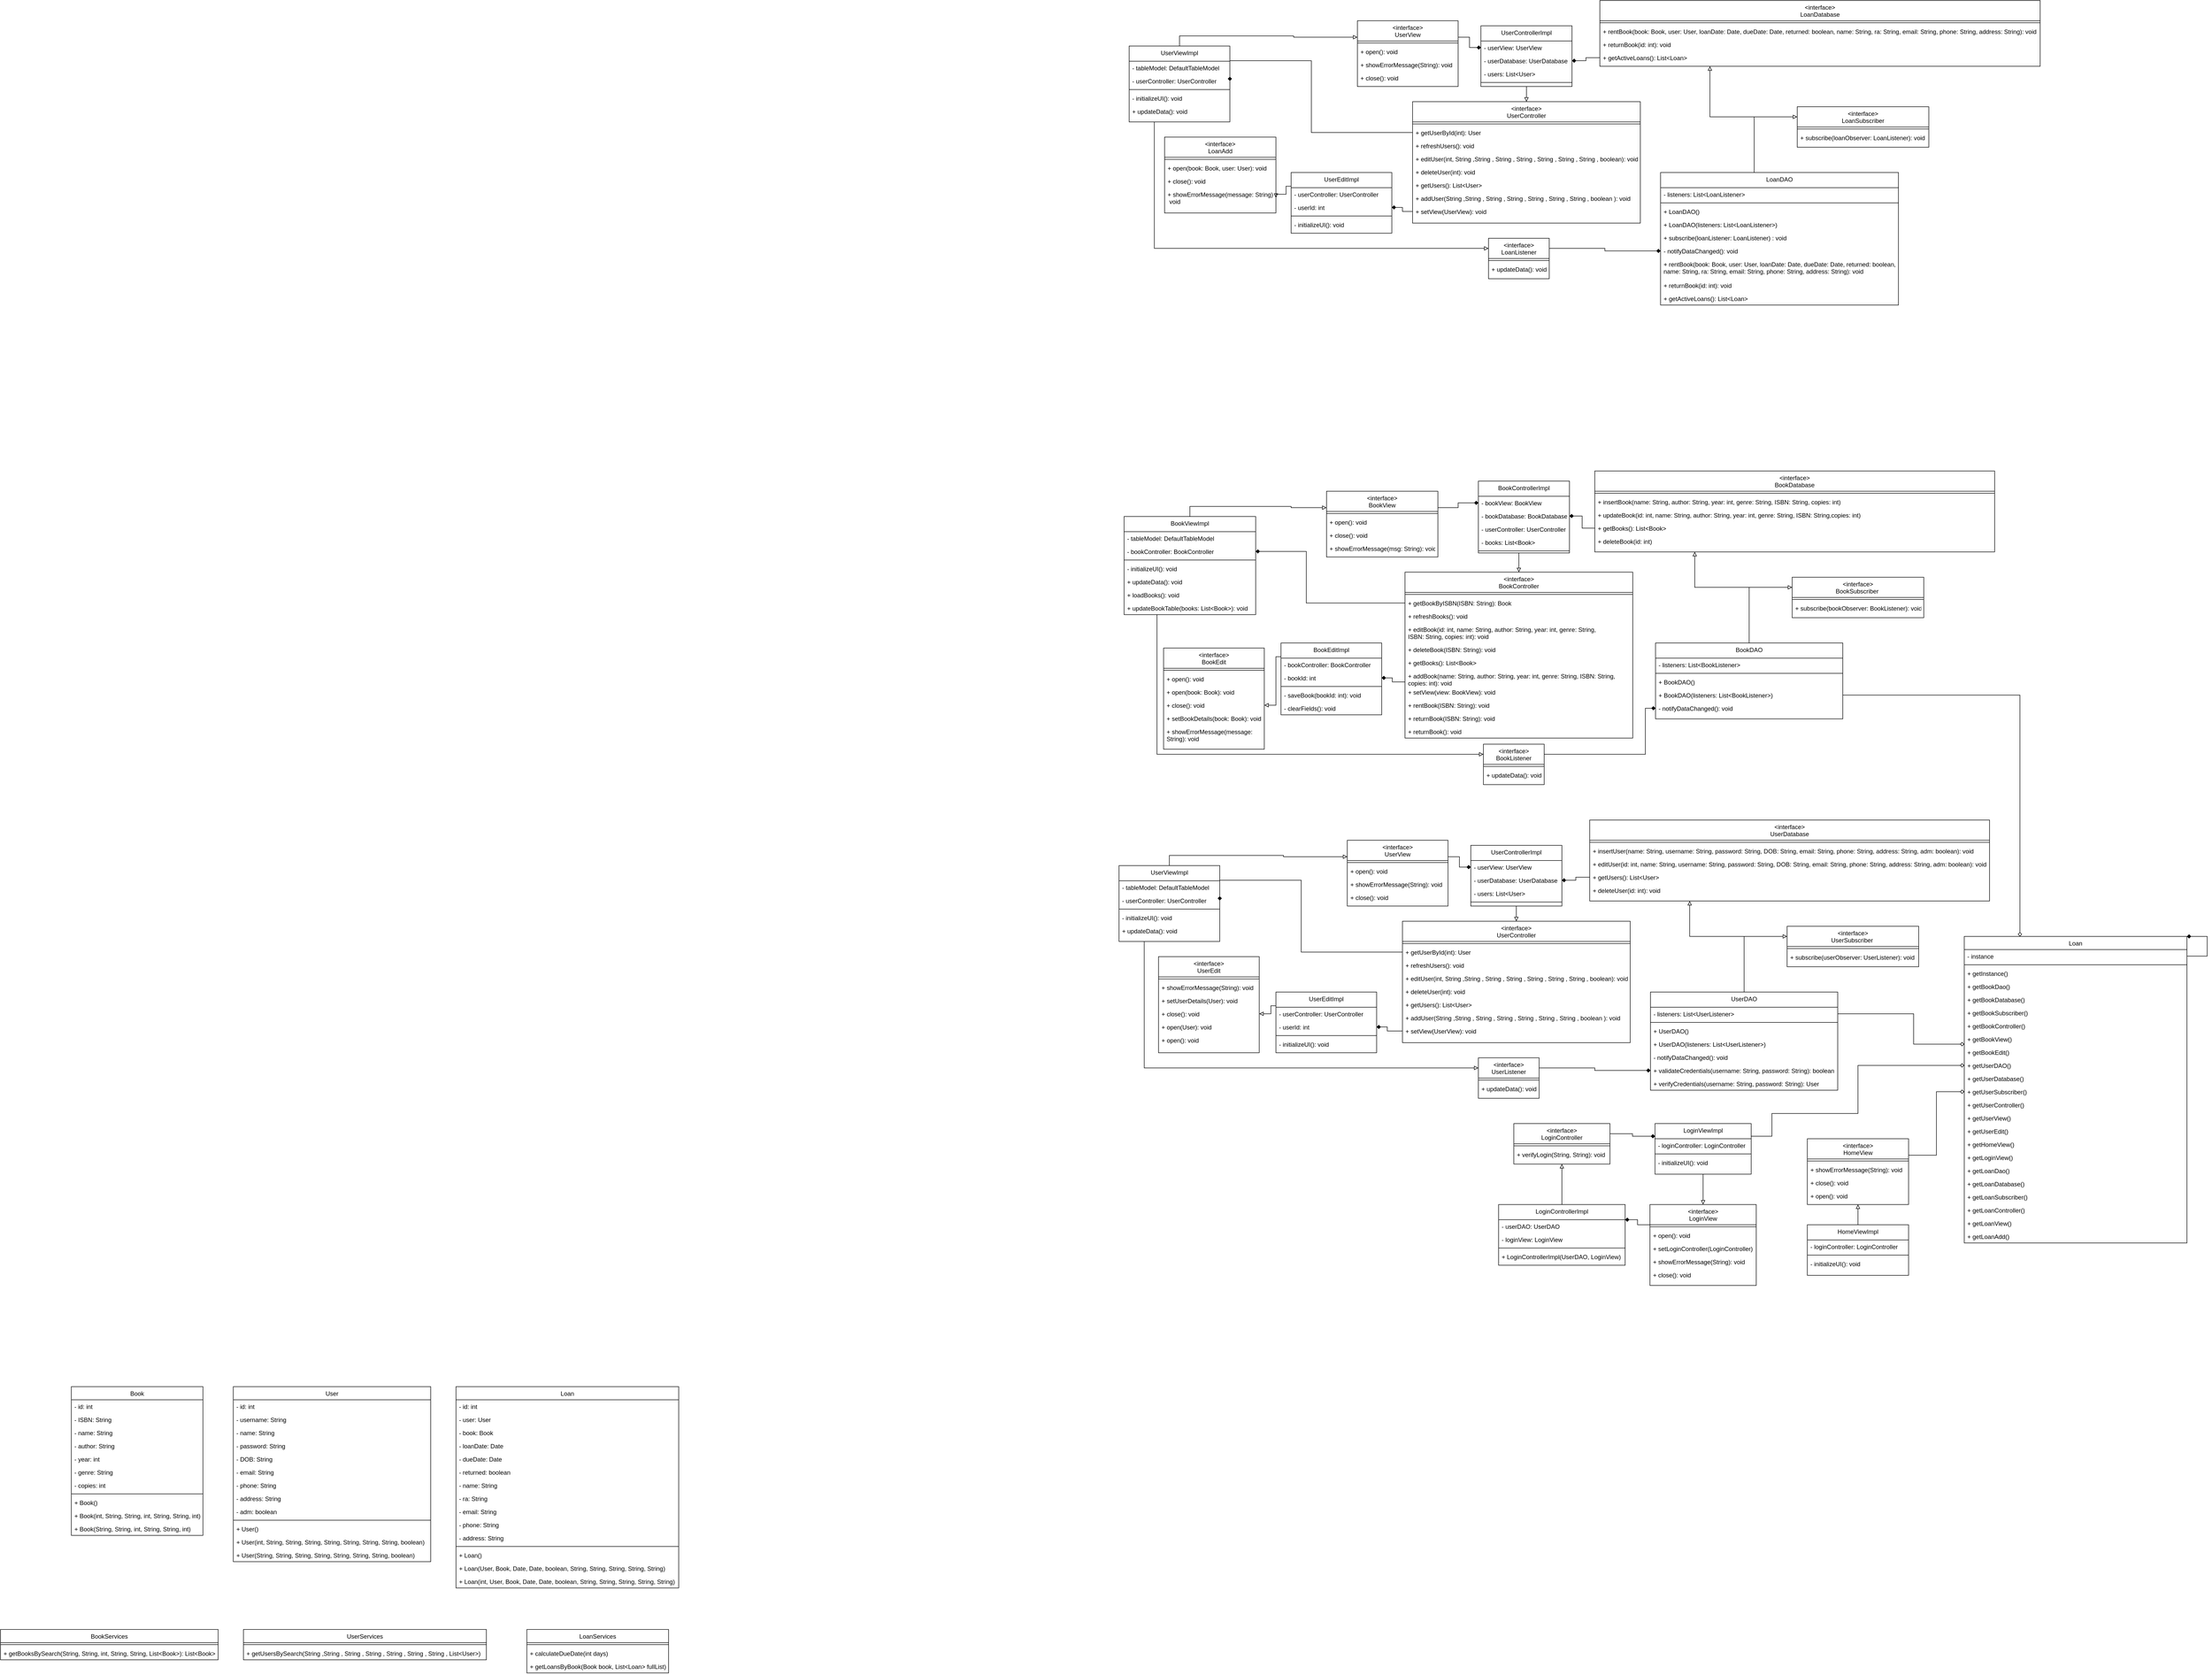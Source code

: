 <mxfile version="24.5.4" type="github">
  <diagram id="C5RBs43oDa-KdzZeNtuy" name="Page-1">
    <mxGraphModel dx="3807" dy="2608" grid="1" gridSize="10" guides="1" tooltips="1" connect="1" arrows="1" fold="1" page="1" pageScale="1" pageWidth="827" pageHeight="1169" math="0" shadow="0">
      <root>
        <mxCell id="WIyWlLk6GJQsqaUBKTNV-0" />
        <mxCell id="WIyWlLk6GJQsqaUBKTNV-1" parent="WIyWlLk6GJQsqaUBKTNV-0" />
        <mxCell id="_h8sS-52qm7GfvDOoYgC-0" value="Book" style="swimlane;fontStyle=0;align=center;verticalAlign=top;childLayout=stackLayout;horizontal=1;startSize=26;horizontalStack=0;resizeParent=1;resizeLast=0;collapsible=1;marginBottom=0;rounded=0;shadow=0;strokeWidth=1;" parent="WIyWlLk6GJQsqaUBKTNV-1" vertex="1">
          <mxGeometry x="-2970" y="760" width="260" height="294" as="geometry">
            <mxRectangle x="230" y="140" width="160" height="26" as="alternateBounds" />
          </mxGeometry>
        </mxCell>
        <mxCell id="_h8sS-52qm7GfvDOoYgC-1" value="- id: int" style="text;align=left;verticalAlign=top;spacingLeft=4;spacingRight=4;overflow=hidden;rotatable=0;points=[[0,0.5],[1,0.5]];portConstraint=eastwest;" parent="_h8sS-52qm7GfvDOoYgC-0" vertex="1">
          <mxGeometry y="26" width="260" height="26" as="geometry" />
        </mxCell>
        <mxCell id="_h8sS-52qm7GfvDOoYgC-2" value="- ISBN: String" style="text;align=left;verticalAlign=top;spacingLeft=4;spacingRight=4;overflow=hidden;rotatable=0;points=[[0,0.5],[1,0.5]];portConstraint=eastwest;rounded=0;shadow=0;html=0;" parent="_h8sS-52qm7GfvDOoYgC-0" vertex="1">
          <mxGeometry y="52" width="260" height="26" as="geometry" />
        </mxCell>
        <mxCell id="_h8sS-52qm7GfvDOoYgC-7" value="- name: String" style="text;align=left;verticalAlign=top;spacingLeft=4;spacingRight=4;overflow=hidden;rotatable=0;points=[[0,0.5],[1,0.5]];portConstraint=eastwest;rounded=0;shadow=0;html=0;" parent="_h8sS-52qm7GfvDOoYgC-0" vertex="1">
          <mxGeometry y="78" width="260" height="26" as="geometry" />
        </mxCell>
        <mxCell id="_h8sS-52qm7GfvDOoYgC-8" value="- author: String" style="text;align=left;verticalAlign=top;spacingLeft=4;spacingRight=4;overflow=hidden;rotatable=0;points=[[0,0.5],[1,0.5]];portConstraint=eastwest;rounded=0;shadow=0;html=0;" parent="_h8sS-52qm7GfvDOoYgC-0" vertex="1">
          <mxGeometry y="104" width="260" height="26" as="geometry" />
        </mxCell>
        <mxCell id="_h8sS-52qm7GfvDOoYgC-6" value="- year: int" style="text;align=left;verticalAlign=top;spacingLeft=4;spacingRight=4;overflow=hidden;rotatable=0;points=[[0,0.5],[1,0.5]];portConstraint=eastwest;" parent="_h8sS-52qm7GfvDOoYgC-0" vertex="1">
          <mxGeometry y="130" width="260" height="26" as="geometry" />
        </mxCell>
        <mxCell id="_h8sS-52qm7GfvDOoYgC-9" value="- genre: String" style="text;align=left;verticalAlign=top;spacingLeft=4;spacingRight=4;overflow=hidden;rotatable=0;points=[[0,0.5],[1,0.5]];portConstraint=eastwest;rounded=0;shadow=0;html=0;" parent="_h8sS-52qm7GfvDOoYgC-0" vertex="1">
          <mxGeometry y="156" width="260" height="26" as="geometry" />
        </mxCell>
        <mxCell id="_h8sS-52qm7GfvDOoYgC-3" value="- copies: int" style="text;align=left;verticalAlign=top;spacingLeft=4;spacingRight=4;overflow=hidden;rotatable=0;points=[[0,0.5],[1,0.5]];portConstraint=eastwest;rounded=0;shadow=0;html=0;" parent="_h8sS-52qm7GfvDOoYgC-0" vertex="1">
          <mxGeometry y="182" width="260" height="26" as="geometry" />
        </mxCell>
        <mxCell id="_h8sS-52qm7GfvDOoYgC-4" value="" style="line;html=1;strokeWidth=1;align=left;verticalAlign=middle;spacingTop=-1;spacingLeft=3;spacingRight=3;rotatable=0;labelPosition=right;points=[];portConstraint=eastwest;" parent="_h8sS-52qm7GfvDOoYgC-0" vertex="1">
          <mxGeometry y="208" width="260" height="8" as="geometry" />
        </mxCell>
        <mxCell id="_h8sS-52qm7GfvDOoYgC-5" value="+ Book()" style="text;align=left;verticalAlign=top;spacingLeft=4;spacingRight=4;overflow=hidden;rotatable=0;points=[[0,0.5],[1,0.5]];portConstraint=eastwest;" parent="_h8sS-52qm7GfvDOoYgC-0" vertex="1">
          <mxGeometry y="216" width="260" height="26" as="geometry" />
        </mxCell>
        <mxCell id="_h8sS-52qm7GfvDOoYgC-10" value="+ Book(int, String, String, int, String, String, int)" style="text;align=left;verticalAlign=top;spacingLeft=4;spacingRight=4;overflow=hidden;rotatable=0;points=[[0,0.5],[1,0.5]];portConstraint=eastwest;" parent="_h8sS-52qm7GfvDOoYgC-0" vertex="1">
          <mxGeometry y="242" width="260" height="26" as="geometry" />
        </mxCell>
        <mxCell id="_h8sS-52qm7GfvDOoYgC-11" value="+ Book(String, String, int, String, String, int)" style="text;align=left;verticalAlign=top;spacingLeft=4;spacingRight=4;overflow=hidden;rotatable=0;points=[[0,0.5],[1,0.5]];portConstraint=eastwest;" parent="_h8sS-52qm7GfvDOoYgC-0" vertex="1">
          <mxGeometry y="268" width="260" height="26" as="geometry" />
        </mxCell>
        <mxCell id="_h8sS-52qm7GfvDOoYgC-12" value="User" style="swimlane;fontStyle=0;align=center;verticalAlign=top;childLayout=stackLayout;horizontal=1;startSize=26;horizontalStack=0;resizeParent=1;resizeLast=0;collapsible=1;marginBottom=0;rounded=0;shadow=0;strokeWidth=1;" parent="WIyWlLk6GJQsqaUBKTNV-1" vertex="1">
          <mxGeometry x="-2650" y="760" width="390" height="346" as="geometry">
            <mxRectangle x="230" y="140" width="160" height="26" as="alternateBounds" />
          </mxGeometry>
        </mxCell>
        <mxCell id="_h8sS-52qm7GfvDOoYgC-13" value="- id: int" style="text;align=left;verticalAlign=top;spacingLeft=4;spacingRight=4;overflow=hidden;rotatable=0;points=[[0,0.5],[1,0.5]];portConstraint=eastwest;" parent="_h8sS-52qm7GfvDOoYgC-12" vertex="1">
          <mxGeometry y="26" width="390" height="26" as="geometry" />
        </mxCell>
        <mxCell id="_h8sS-52qm7GfvDOoYgC-14" value="- username: String" style="text;align=left;verticalAlign=top;spacingLeft=4;spacingRight=4;overflow=hidden;rotatable=0;points=[[0,0.5],[1,0.5]];portConstraint=eastwest;rounded=0;shadow=0;html=0;" parent="_h8sS-52qm7GfvDOoYgC-12" vertex="1">
          <mxGeometry y="52" width="390" height="26" as="geometry" />
        </mxCell>
        <mxCell id="_h8sS-52qm7GfvDOoYgC-15" value="- name: String" style="text;align=left;verticalAlign=top;spacingLeft=4;spacingRight=4;overflow=hidden;rotatable=0;points=[[0,0.5],[1,0.5]];portConstraint=eastwest;rounded=0;shadow=0;html=0;" parent="_h8sS-52qm7GfvDOoYgC-12" vertex="1">
          <mxGeometry y="78" width="390" height="26" as="geometry" />
        </mxCell>
        <mxCell id="_h8sS-52qm7GfvDOoYgC-16" value="- password: String" style="text;align=left;verticalAlign=top;spacingLeft=4;spacingRight=4;overflow=hidden;rotatable=0;points=[[0,0.5],[1,0.5]];portConstraint=eastwest;rounded=0;shadow=0;html=0;" parent="_h8sS-52qm7GfvDOoYgC-12" vertex="1">
          <mxGeometry y="104" width="390" height="26" as="geometry" />
        </mxCell>
        <mxCell id="_h8sS-52qm7GfvDOoYgC-17" value="- DOB: String" style="text;align=left;verticalAlign=top;spacingLeft=4;spacingRight=4;overflow=hidden;rotatable=0;points=[[0,0.5],[1,0.5]];portConstraint=eastwest;" parent="_h8sS-52qm7GfvDOoYgC-12" vertex="1">
          <mxGeometry y="130" width="390" height="26" as="geometry" />
        </mxCell>
        <mxCell id="_h8sS-52qm7GfvDOoYgC-18" value="- email: String" style="text;align=left;verticalAlign=top;spacingLeft=4;spacingRight=4;overflow=hidden;rotatable=0;points=[[0,0.5],[1,0.5]];portConstraint=eastwest;rounded=0;shadow=0;html=0;" parent="_h8sS-52qm7GfvDOoYgC-12" vertex="1">
          <mxGeometry y="156" width="390" height="26" as="geometry" />
        </mxCell>
        <mxCell id="_h8sS-52qm7GfvDOoYgC-19" value="- phone: String" style="text;align=left;verticalAlign=top;spacingLeft=4;spacingRight=4;overflow=hidden;rotatable=0;points=[[0,0.5],[1,0.5]];portConstraint=eastwest;rounded=0;shadow=0;html=0;" parent="_h8sS-52qm7GfvDOoYgC-12" vertex="1">
          <mxGeometry y="182" width="390" height="26" as="geometry" />
        </mxCell>
        <mxCell id="_h8sS-52qm7GfvDOoYgC-24" value="- address: String" style="text;align=left;verticalAlign=top;spacingLeft=4;spacingRight=4;overflow=hidden;rotatable=0;points=[[0,0.5],[1,0.5]];portConstraint=eastwest;rounded=0;shadow=0;html=0;" parent="_h8sS-52qm7GfvDOoYgC-12" vertex="1">
          <mxGeometry y="208" width="390" height="26" as="geometry" />
        </mxCell>
        <mxCell id="_h8sS-52qm7GfvDOoYgC-25" value="- adm: boolean" style="text;align=left;verticalAlign=top;spacingLeft=4;spacingRight=4;overflow=hidden;rotatable=0;points=[[0,0.5],[1,0.5]];portConstraint=eastwest;rounded=0;shadow=0;html=0;" parent="_h8sS-52qm7GfvDOoYgC-12" vertex="1">
          <mxGeometry y="234" width="390" height="26" as="geometry" />
        </mxCell>
        <mxCell id="_h8sS-52qm7GfvDOoYgC-20" value="" style="line;html=1;strokeWidth=1;align=left;verticalAlign=middle;spacingTop=-1;spacingLeft=3;spacingRight=3;rotatable=0;labelPosition=right;points=[];portConstraint=eastwest;" parent="_h8sS-52qm7GfvDOoYgC-12" vertex="1">
          <mxGeometry y="260" width="390" height="8" as="geometry" />
        </mxCell>
        <mxCell id="_h8sS-52qm7GfvDOoYgC-21" value="+ User()" style="text;align=left;verticalAlign=top;spacingLeft=4;spacingRight=4;overflow=hidden;rotatable=0;points=[[0,0.5],[1,0.5]];portConstraint=eastwest;" parent="_h8sS-52qm7GfvDOoYgC-12" vertex="1">
          <mxGeometry y="268" width="390" height="26" as="geometry" />
        </mxCell>
        <mxCell id="_h8sS-52qm7GfvDOoYgC-22" value="+ User(int, String, String, String, String, String, String, String, boolean)" style="text;align=left;verticalAlign=top;spacingLeft=4;spacingRight=4;overflow=hidden;rotatable=0;points=[[0,0.5],[1,0.5]];portConstraint=eastwest;" parent="_h8sS-52qm7GfvDOoYgC-12" vertex="1">
          <mxGeometry y="294" width="390" height="26" as="geometry" />
        </mxCell>
        <mxCell id="_h8sS-52qm7GfvDOoYgC-23" value="+ User(String, String, String, String, String, String, String, boolean)" style="text;align=left;verticalAlign=top;spacingLeft=4;spacingRight=4;overflow=hidden;rotatable=0;points=[[0,0.5],[1,0.5]];portConstraint=eastwest;" parent="_h8sS-52qm7GfvDOoYgC-12" vertex="1">
          <mxGeometry y="320" width="390" height="26" as="geometry" />
        </mxCell>
        <mxCell id="_h8sS-52qm7GfvDOoYgC-26" value="Loan" style="swimlane;fontStyle=0;align=center;verticalAlign=top;childLayout=stackLayout;horizontal=1;startSize=26;horizontalStack=0;resizeParent=1;resizeLast=0;collapsible=1;marginBottom=0;rounded=0;shadow=0;strokeWidth=1;" parent="WIyWlLk6GJQsqaUBKTNV-1" vertex="1">
          <mxGeometry x="-2210" y="760" width="440" height="398" as="geometry">
            <mxRectangle x="230" y="140" width="160" height="26" as="alternateBounds" />
          </mxGeometry>
        </mxCell>
        <mxCell id="_h8sS-52qm7GfvDOoYgC-27" value="- id: int" style="text;align=left;verticalAlign=top;spacingLeft=4;spacingRight=4;overflow=hidden;rotatable=0;points=[[0,0.5],[1,0.5]];portConstraint=eastwest;" parent="_h8sS-52qm7GfvDOoYgC-26" vertex="1">
          <mxGeometry y="26" width="440" height="26" as="geometry" />
        </mxCell>
        <mxCell id="_h8sS-52qm7GfvDOoYgC-28" value="- user: User" style="text;align=left;verticalAlign=top;spacingLeft=4;spacingRight=4;overflow=hidden;rotatable=0;points=[[0,0.5],[1,0.5]];portConstraint=eastwest;rounded=0;shadow=0;html=0;" parent="_h8sS-52qm7GfvDOoYgC-26" vertex="1">
          <mxGeometry y="52" width="440" height="26" as="geometry" />
        </mxCell>
        <mxCell id="_h8sS-52qm7GfvDOoYgC-29" value="- book: Book" style="text;align=left;verticalAlign=top;spacingLeft=4;spacingRight=4;overflow=hidden;rotatable=0;points=[[0,0.5],[1,0.5]];portConstraint=eastwest;rounded=0;shadow=0;html=0;" parent="_h8sS-52qm7GfvDOoYgC-26" vertex="1">
          <mxGeometry y="78" width="440" height="26" as="geometry" />
        </mxCell>
        <mxCell id="_h8sS-52qm7GfvDOoYgC-30" value="- loanDate: Date" style="text;align=left;verticalAlign=top;spacingLeft=4;spacingRight=4;overflow=hidden;rotatable=0;points=[[0,0.5],[1,0.5]];portConstraint=eastwest;rounded=0;shadow=0;html=0;" parent="_h8sS-52qm7GfvDOoYgC-26" vertex="1">
          <mxGeometry y="104" width="440" height="26" as="geometry" />
        </mxCell>
        <mxCell id="_h8sS-52qm7GfvDOoYgC-31" value="- dueDate: Date" style="text;align=left;verticalAlign=top;spacingLeft=4;spacingRight=4;overflow=hidden;rotatable=0;points=[[0,0.5],[1,0.5]];portConstraint=eastwest;" parent="_h8sS-52qm7GfvDOoYgC-26" vertex="1">
          <mxGeometry y="130" width="440" height="26" as="geometry" />
        </mxCell>
        <mxCell id="_h8sS-52qm7GfvDOoYgC-32" value="- returned: boolean" style="text;align=left;verticalAlign=top;spacingLeft=4;spacingRight=4;overflow=hidden;rotatable=0;points=[[0,0.5],[1,0.5]];portConstraint=eastwest;rounded=0;shadow=0;html=0;" parent="_h8sS-52qm7GfvDOoYgC-26" vertex="1">
          <mxGeometry y="156" width="440" height="26" as="geometry" />
        </mxCell>
        <mxCell id="_h8sS-52qm7GfvDOoYgC-33" value="- name: String" style="text;align=left;verticalAlign=top;spacingLeft=4;spacingRight=4;overflow=hidden;rotatable=0;points=[[0,0.5],[1,0.5]];portConstraint=eastwest;rounded=0;shadow=0;html=0;" parent="_h8sS-52qm7GfvDOoYgC-26" vertex="1">
          <mxGeometry y="182" width="440" height="26" as="geometry" />
        </mxCell>
        <mxCell id="_h8sS-52qm7GfvDOoYgC-34" value="- ra: String" style="text;align=left;verticalAlign=top;spacingLeft=4;spacingRight=4;overflow=hidden;rotatable=0;points=[[0,0.5],[1,0.5]];portConstraint=eastwest;rounded=0;shadow=0;html=0;" parent="_h8sS-52qm7GfvDOoYgC-26" vertex="1">
          <mxGeometry y="208" width="440" height="26" as="geometry" />
        </mxCell>
        <mxCell id="_h8sS-52qm7GfvDOoYgC-35" value="- email: String" style="text;align=left;verticalAlign=top;spacingLeft=4;spacingRight=4;overflow=hidden;rotatable=0;points=[[0,0.5],[1,0.5]];portConstraint=eastwest;rounded=0;shadow=0;html=0;" parent="_h8sS-52qm7GfvDOoYgC-26" vertex="1">
          <mxGeometry y="234" width="440" height="26" as="geometry" />
        </mxCell>
        <mxCell id="_h8sS-52qm7GfvDOoYgC-41" value="- phone: String" style="text;align=left;verticalAlign=top;spacingLeft=4;spacingRight=4;overflow=hidden;rotatable=0;points=[[0,0.5],[1,0.5]];portConstraint=eastwest;rounded=0;shadow=0;html=0;" parent="_h8sS-52qm7GfvDOoYgC-26" vertex="1">
          <mxGeometry y="260" width="440" height="26" as="geometry" />
        </mxCell>
        <mxCell id="_h8sS-52qm7GfvDOoYgC-42" value="- address: String" style="text;align=left;verticalAlign=top;spacingLeft=4;spacingRight=4;overflow=hidden;rotatable=0;points=[[0,0.5],[1,0.5]];portConstraint=eastwest;rounded=0;shadow=0;html=0;" parent="_h8sS-52qm7GfvDOoYgC-26" vertex="1">
          <mxGeometry y="286" width="440" height="26" as="geometry" />
        </mxCell>
        <mxCell id="_h8sS-52qm7GfvDOoYgC-36" value="" style="line;html=1;strokeWidth=1;align=left;verticalAlign=middle;spacingTop=-1;spacingLeft=3;spacingRight=3;rotatable=0;labelPosition=right;points=[];portConstraint=eastwest;" parent="_h8sS-52qm7GfvDOoYgC-26" vertex="1">
          <mxGeometry y="312" width="440" height="8" as="geometry" />
        </mxCell>
        <mxCell id="_h8sS-52qm7GfvDOoYgC-37" value="+ Loan()" style="text;align=left;verticalAlign=top;spacingLeft=4;spacingRight=4;overflow=hidden;rotatable=0;points=[[0,0.5],[1,0.5]];portConstraint=eastwest;" parent="_h8sS-52qm7GfvDOoYgC-26" vertex="1">
          <mxGeometry y="320" width="440" height="26" as="geometry" />
        </mxCell>
        <mxCell id="_h8sS-52qm7GfvDOoYgC-38" value="+ Loan(User, Book, Date, Date, boolean, String, String, String, String, String)" style="text;align=left;verticalAlign=top;spacingLeft=4;spacingRight=4;overflow=hidden;rotatable=0;points=[[0,0.5],[1,0.5]];portConstraint=eastwest;" parent="_h8sS-52qm7GfvDOoYgC-26" vertex="1">
          <mxGeometry y="346" width="440" height="26" as="geometry" />
        </mxCell>
        <mxCell id="_h8sS-52qm7GfvDOoYgC-39" value="+ Loan(int, User, Book, Date, Date, boolean, String, String, String, String, String)" style="text;align=left;verticalAlign=top;spacingLeft=4;spacingRight=4;overflow=hidden;rotatable=0;points=[[0,0.5],[1,0.5]];portConstraint=eastwest;" parent="_h8sS-52qm7GfvDOoYgC-26" vertex="1">
          <mxGeometry y="372" width="440" height="26" as="geometry" />
        </mxCell>
        <mxCell id="_h8sS-52qm7GfvDOoYgC-43" value="BookServices" style="swimlane;fontStyle=0;align=center;verticalAlign=top;childLayout=stackLayout;horizontal=1;startSize=26;horizontalStack=0;resizeParent=1;resizeLast=0;collapsible=1;marginBottom=0;rounded=0;shadow=0;strokeWidth=1;" parent="WIyWlLk6GJQsqaUBKTNV-1" vertex="1">
          <mxGeometry x="-3110" y="1240" width="430" height="60" as="geometry">
            <mxRectangle x="340" y="380" width="170" height="26" as="alternateBounds" />
          </mxGeometry>
        </mxCell>
        <mxCell id="_h8sS-52qm7GfvDOoYgC-45" value="" style="line;html=1;strokeWidth=1;align=left;verticalAlign=middle;spacingTop=-1;spacingLeft=3;spacingRight=3;rotatable=0;labelPosition=right;points=[];portConstraint=eastwest;" parent="_h8sS-52qm7GfvDOoYgC-43" vertex="1">
          <mxGeometry y="26" width="430" height="8" as="geometry" />
        </mxCell>
        <mxCell id="_h8sS-52qm7GfvDOoYgC-44" value="+ getBooksBySearch(String, String, int, String, String, List&lt;Book&gt;): List&lt;Book&gt;" style="text;align=left;verticalAlign=top;spacingLeft=4;spacingRight=4;overflow=hidden;rotatable=0;points=[[0,0.5],[1,0.5]];portConstraint=eastwest;" parent="_h8sS-52qm7GfvDOoYgC-43" vertex="1">
          <mxGeometry y="34" width="430" height="26" as="geometry" />
        </mxCell>
        <mxCell id="_h8sS-52qm7GfvDOoYgC-46" value="UserServices" style="swimlane;fontStyle=0;align=center;verticalAlign=top;childLayout=stackLayout;horizontal=1;startSize=26;horizontalStack=0;resizeParent=1;resizeLast=0;collapsible=1;marginBottom=0;rounded=0;shadow=0;strokeWidth=1;" parent="WIyWlLk6GJQsqaUBKTNV-1" vertex="1">
          <mxGeometry x="-2630" y="1240" width="480" height="60" as="geometry">
            <mxRectangle x="340" y="380" width="170" height="26" as="alternateBounds" />
          </mxGeometry>
        </mxCell>
        <mxCell id="_h8sS-52qm7GfvDOoYgC-47" value="" style="line;html=1;strokeWidth=1;align=left;verticalAlign=middle;spacingTop=-1;spacingLeft=3;spacingRight=3;rotatable=0;labelPosition=right;points=[];portConstraint=eastwest;" parent="_h8sS-52qm7GfvDOoYgC-46" vertex="1">
          <mxGeometry y="26" width="480" height="8" as="geometry" />
        </mxCell>
        <mxCell id="_h8sS-52qm7GfvDOoYgC-48" value="+ getUsersBySearch(String ,String , String , String , String , String , String , List&lt;User&gt;)" style="text;align=left;verticalAlign=top;spacingLeft=4;spacingRight=4;overflow=hidden;rotatable=0;points=[[0,0.5],[1,0.5]];portConstraint=eastwest;" parent="_h8sS-52qm7GfvDOoYgC-46" vertex="1">
          <mxGeometry y="34" width="480" height="26" as="geometry" />
        </mxCell>
        <mxCell id="_h8sS-52qm7GfvDOoYgC-49" value="LoanServices" style="swimlane;fontStyle=0;align=center;verticalAlign=top;childLayout=stackLayout;horizontal=1;startSize=26;horizontalStack=0;resizeParent=1;resizeLast=0;collapsible=1;marginBottom=0;rounded=0;shadow=0;strokeWidth=1;" parent="WIyWlLk6GJQsqaUBKTNV-1" vertex="1">
          <mxGeometry x="-2070" y="1240" width="280" height="86" as="geometry">
            <mxRectangle x="340" y="380" width="170" height="26" as="alternateBounds" />
          </mxGeometry>
        </mxCell>
        <mxCell id="_h8sS-52qm7GfvDOoYgC-50" value="" style="line;html=1;strokeWidth=1;align=left;verticalAlign=middle;spacingTop=-1;spacingLeft=3;spacingRight=3;rotatable=0;labelPosition=right;points=[];portConstraint=eastwest;" parent="_h8sS-52qm7GfvDOoYgC-49" vertex="1">
          <mxGeometry y="26" width="280" height="8" as="geometry" />
        </mxCell>
        <mxCell id="_h8sS-52qm7GfvDOoYgC-51" value="+ calculateDueDate(int days)" style="text;align=left;verticalAlign=top;spacingLeft=4;spacingRight=4;overflow=hidden;rotatable=0;points=[[0,0.5],[1,0.5]];portConstraint=eastwest;" parent="_h8sS-52qm7GfvDOoYgC-49" vertex="1">
          <mxGeometry y="34" width="280" height="26" as="geometry" />
        </mxCell>
        <mxCell id="_h8sS-52qm7GfvDOoYgC-52" value="+ getLoansByBook(Book book, List&lt;Loan&gt; fullList)" style="text;align=left;verticalAlign=top;spacingLeft=4;spacingRight=4;overflow=hidden;rotatable=0;points=[[0,0.5],[1,0.5]];portConstraint=eastwest;" parent="_h8sS-52qm7GfvDOoYgC-49" vertex="1">
          <mxGeometry y="60" width="280" height="26" as="geometry" />
        </mxCell>
        <mxCell id="_h8sS-52qm7GfvDOoYgC-269" style="edgeStyle=orthogonalEdgeStyle;rounded=0;orthogonalLoop=1;jettySize=auto;html=1;exitX=1;exitY=0.25;exitDx=0;exitDy=0;entryX=0;entryY=0.5;entryDx=0;entryDy=0;endArrow=diamond;endFill=0;" parent="WIyWlLk6GJQsqaUBKTNV-1" source="_h8sS-52qm7GfvDOoYgC-53" target="_h8sS-52qm7GfvDOoYgC-254" edge="1">
          <mxGeometry relative="1" as="geometry" />
        </mxCell>
        <mxCell id="_h8sS-52qm7GfvDOoYgC-53" value="&lt;interface&gt;&#xa;HomeView" style="swimlane;fontStyle=0;align=center;verticalAlign=top;childLayout=stackLayout;horizontal=1;startSize=40;horizontalStack=0;resizeParent=1;resizeLast=0;collapsible=1;marginBottom=0;rounded=0;shadow=0;strokeWidth=1;" parent="WIyWlLk6GJQsqaUBKTNV-1" vertex="1">
          <mxGeometry x="460" y="270" width="200" height="130" as="geometry">
            <mxRectangle x="230" y="140" width="160" height="26" as="alternateBounds" />
          </mxGeometry>
        </mxCell>
        <mxCell id="_h8sS-52qm7GfvDOoYgC-61" value="" style="line;html=1;strokeWidth=1;align=left;verticalAlign=middle;spacingTop=-1;spacingLeft=3;spacingRight=3;rotatable=0;labelPosition=right;points=[];portConstraint=eastwest;" parent="_h8sS-52qm7GfvDOoYgC-53" vertex="1">
          <mxGeometry y="40" width="200" height="8" as="geometry" />
        </mxCell>
        <mxCell id="_h8sS-52qm7GfvDOoYgC-56" value="+ showErrorMessage(String): void" style="text;align=left;verticalAlign=top;spacingLeft=4;spacingRight=4;overflow=hidden;rotatable=0;points=[[0,0.5],[1,0.5]];portConstraint=eastwest;rounded=0;shadow=0;html=0;" parent="_h8sS-52qm7GfvDOoYgC-53" vertex="1">
          <mxGeometry y="48" width="200" height="26" as="geometry" />
        </mxCell>
        <mxCell id="_h8sS-52qm7GfvDOoYgC-55" value="+ close(): void" style="text;align=left;verticalAlign=top;spacingLeft=4;spacingRight=4;overflow=hidden;rotatable=0;points=[[0,0.5],[1,0.5]];portConstraint=eastwest;rounded=0;shadow=0;html=0;" parent="_h8sS-52qm7GfvDOoYgC-53" vertex="1">
          <mxGeometry y="74" width="200" height="26" as="geometry" />
        </mxCell>
        <mxCell id="_h8sS-52qm7GfvDOoYgC-54" value="+ open(): void" style="text;align=left;verticalAlign=top;spacingLeft=4;spacingRight=4;overflow=hidden;rotatable=0;points=[[0,0.5],[1,0.5]];portConstraint=eastwest;" parent="_h8sS-52qm7GfvDOoYgC-53" vertex="1">
          <mxGeometry y="100" width="200" height="26" as="geometry" />
        </mxCell>
        <mxCell id="_h8sS-52qm7GfvDOoYgC-264" style="edgeStyle=orthogonalEdgeStyle;rounded=0;orthogonalLoop=1;jettySize=auto;html=1;exitX=1;exitY=0.25;exitDx=0;exitDy=0;entryX=0;entryY=0.25;entryDx=0;entryDy=0;endArrow=diamond;endFill=1;" parent="WIyWlLk6GJQsqaUBKTNV-1" source="_h8sS-52qm7GfvDOoYgC-65" target="_h8sS-52qm7GfvDOoYgC-110" edge="1">
          <mxGeometry relative="1" as="geometry" />
        </mxCell>
        <mxCell id="_h8sS-52qm7GfvDOoYgC-65" value="&lt;interface&gt;&#xa;LoginController" style="swimlane;fontStyle=0;align=center;verticalAlign=top;childLayout=stackLayout;horizontal=1;startSize=40;horizontalStack=0;resizeParent=1;resizeLast=0;collapsible=1;marginBottom=0;rounded=0;shadow=0;strokeWidth=1;" parent="WIyWlLk6GJQsqaUBKTNV-1" vertex="1">
          <mxGeometry x="-120" y="240" width="190" height="80" as="geometry">
            <mxRectangle x="230" y="140" width="160" height="26" as="alternateBounds" />
          </mxGeometry>
        </mxCell>
        <mxCell id="_h8sS-52qm7GfvDOoYgC-69" value="" style="line;html=1;strokeWidth=1;align=left;verticalAlign=middle;spacingTop=-1;spacingLeft=3;spacingRight=3;rotatable=0;labelPosition=right;points=[];portConstraint=eastwest;" parent="_h8sS-52qm7GfvDOoYgC-65" vertex="1">
          <mxGeometry y="40" width="190" height="8" as="geometry" />
        </mxCell>
        <mxCell id="_h8sS-52qm7GfvDOoYgC-66" value="+ verifyLogin(String, String): void" style="text;align=left;verticalAlign=top;spacingLeft=4;spacingRight=4;overflow=hidden;rotatable=0;points=[[0,0.5],[1,0.5]];portConstraint=eastwest;" parent="_h8sS-52qm7GfvDOoYgC-65" vertex="1">
          <mxGeometry y="48" width="190" height="26" as="geometry" />
        </mxCell>
        <mxCell id="_h8sS-52qm7GfvDOoYgC-265" style="edgeStyle=orthogonalEdgeStyle;rounded=0;orthogonalLoop=1;jettySize=auto;html=1;exitX=0;exitY=0.25;exitDx=0;exitDy=0;entryX=1;entryY=0.25;entryDx=0;entryDy=0;endArrow=diamond;endFill=1;" parent="WIyWlLk6GJQsqaUBKTNV-1" source="_h8sS-52qm7GfvDOoYgC-70" target="_h8sS-52qm7GfvDOoYgC-107" edge="1">
          <mxGeometry relative="1" as="geometry" />
        </mxCell>
        <mxCell id="_h8sS-52qm7GfvDOoYgC-70" value="&lt;interface&gt;&#xa;LoginView" style="swimlane;fontStyle=0;align=center;verticalAlign=top;childLayout=stackLayout;horizontal=1;startSize=40;horizontalStack=0;resizeParent=1;resizeLast=0;collapsible=1;marginBottom=0;rounded=0;shadow=0;strokeWidth=1;" parent="WIyWlLk6GJQsqaUBKTNV-1" vertex="1">
          <mxGeometry x="149" y="400" width="210" height="160" as="geometry">
            <mxRectangle x="230" y="140" width="160" height="26" as="alternateBounds" />
          </mxGeometry>
        </mxCell>
        <mxCell id="_h8sS-52qm7GfvDOoYgC-72" value="" style="line;html=1;strokeWidth=1;align=left;verticalAlign=middle;spacingTop=-1;spacingLeft=3;spacingRight=3;rotatable=0;labelPosition=right;points=[];portConstraint=eastwest;" parent="_h8sS-52qm7GfvDOoYgC-70" vertex="1">
          <mxGeometry y="40" width="210" height="8" as="geometry" />
        </mxCell>
        <mxCell id="_h8sS-52qm7GfvDOoYgC-71" value="+ open(): void" style="text;align=left;verticalAlign=top;spacingLeft=4;spacingRight=4;overflow=hidden;rotatable=0;points=[[0,0.5],[1,0.5]];portConstraint=eastwest;" parent="_h8sS-52qm7GfvDOoYgC-70" vertex="1">
          <mxGeometry y="48" width="210" height="26" as="geometry" />
        </mxCell>
        <mxCell id="_h8sS-52qm7GfvDOoYgC-74" value="+ setLoginController(LoginController)" style="text;align=left;verticalAlign=top;spacingLeft=4;spacingRight=4;overflow=hidden;rotatable=0;points=[[0,0.5],[1,0.5]];portConstraint=eastwest;" parent="_h8sS-52qm7GfvDOoYgC-70" vertex="1">
          <mxGeometry y="74" width="210" height="26" as="geometry" />
        </mxCell>
        <mxCell id="_h8sS-52qm7GfvDOoYgC-75" value="+ showErrorMessage(String): void" style="text;align=left;verticalAlign=top;spacingLeft=4;spacingRight=4;overflow=hidden;rotatable=0;points=[[0,0.5],[1,0.5]];portConstraint=eastwest;" parent="_h8sS-52qm7GfvDOoYgC-70" vertex="1">
          <mxGeometry y="100" width="210" height="26" as="geometry" />
        </mxCell>
        <mxCell id="_h8sS-52qm7GfvDOoYgC-73" value="+ close(): void" style="text;align=left;verticalAlign=top;spacingLeft=4;spacingRight=4;overflow=hidden;rotatable=0;points=[[0,0.5],[1,0.5]];portConstraint=eastwest;" parent="_h8sS-52qm7GfvDOoYgC-70" vertex="1">
          <mxGeometry y="126" width="210" height="26" as="geometry" />
        </mxCell>
        <mxCell id="_h8sS-52qm7GfvDOoYgC-76" value="&lt;interface&gt;&#xa;UserController" style="swimlane;fontStyle=0;align=center;verticalAlign=top;childLayout=stackLayout;horizontal=1;startSize=40;horizontalStack=0;resizeParent=1;resizeLast=0;collapsible=1;marginBottom=0;rounded=0;shadow=0;strokeWidth=1;" parent="WIyWlLk6GJQsqaUBKTNV-1" vertex="1">
          <mxGeometry x="-340" y="-160" width="450" height="240" as="geometry">
            <mxRectangle x="230" y="140" width="160" height="26" as="alternateBounds" />
          </mxGeometry>
        </mxCell>
        <mxCell id="_h8sS-52qm7GfvDOoYgC-81" value="" style="line;html=1;strokeWidth=1;align=left;verticalAlign=middle;spacingTop=-1;spacingLeft=3;spacingRight=3;rotatable=0;labelPosition=right;points=[];portConstraint=eastwest;" parent="_h8sS-52qm7GfvDOoYgC-76" vertex="1">
          <mxGeometry y="40" width="450" height="8" as="geometry" />
        </mxCell>
        <mxCell id="_h8sS-52qm7GfvDOoYgC-84" value="+ getUserById(int): User" style="text;align=left;verticalAlign=top;spacingLeft=4;spacingRight=4;overflow=hidden;rotatable=0;points=[[0,0.5],[1,0.5]];portConstraint=eastwest;" parent="_h8sS-52qm7GfvDOoYgC-76" vertex="1">
          <mxGeometry y="48" width="450" height="26" as="geometry" />
        </mxCell>
        <mxCell id="_h8sS-52qm7GfvDOoYgC-83" value="+ refreshUsers(): void" style="text;align=left;verticalAlign=top;spacingLeft=4;spacingRight=4;overflow=hidden;rotatable=0;points=[[0,0.5],[1,0.5]];portConstraint=eastwest;" parent="_h8sS-52qm7GfvDOoYgC-76" vertex="1">
          <mxGeometry y="74" width="450" height="26" as="geometry" />
        </mxCell>
        <mxCell id="_h8sS-52qm7GfvDOoYgC-82" value="+ editUser(int, String ,String , String , String , String , String , String , boolean): void" style="text;align=left;verticalAlign=top;spacingLeft=4;spacingRight=4;overflow=hidden;rotatable=0;points=[[0,0.5],[1,0.5]];portConstraint=eastwest;" parent="_h8sS-52qm7GfvDOoYgC-76" vertex="1">
          <mxGeometry y="100" width="450" height="26" as="geometry" />
        </mxCell>
        <mxCell id="_h8sS-52qm7GfvDOoYgC-80" value="+ deleteUser(int): void" style="text;align=left;verticalAlign=top;spacingLeft=4;spacingRight=4;overflow=hidden;rotatable=0;points=[[0,0.5],[1,0.5]];portConstraint=eastwest;" parent="_h8sS-52qm7GfvDOoYgC-76" vertex="1">
          <mxGeometry y="126" width="450" height="26" as="geometry" />
        </mxCell>
        <mxCell id="_h8sS-52qm7GfvDOoYgC-79" value="+ getUsers(): List&lt;User&gt;" style="text;align=left;verticalAlign=top;spacingLeft=4;spacingRight=4;overflow=hidden;rotatable=0;points=[[0,0.5],[1,0.5]];portConstraint=eastwest;" parent="_h8sS-52qm7GfvDOoYgC-76" vertex="1">
          <mxGeometry y="152" width="450" height="26" as="geometry" />
        </mxCell>
        <mxCell id="_h8sS-52qm7GfvDOoYgC-78" value="+ addUser(String ,String , String , String , String , String , String , boolean ): void" style="text;align=left;verticalAlign=top;spacingLeft=4;spacingRight=4;overflow=hidden;rotatable=0;points=[[0,0.5],[1,0.5]];portConstraint=eastwest;" parent="_h8sS-52qm7GfvDOoYgC-76" vertex="1">
          <mxGeometry y="178" width="450" height="26" as="geometry" />
        </mxCell>
        <mxCell id="_h8sS-52qm7GfvDOoYgC-77" value="+ setView(UserView): void" style="text;align=left;verticalAlign=top;spacingLeft=4;spacingRight=4;overflow=hidden;rotatable=0;points=[[0,0.5],[1,0.5]];portConstraint=eastwest;" parent="_h8sS-52qm7GfvDOoYgC-76" vertex="1">
          <mxGeometry y="204" width="450" height="26" as="geometry" />
        </mxCell>
        <mxCell id="_h8sS-52qm7GfvDOoYgC-224" style="edgeStyle=orthogonalEdgeStyle;rounded=0;orthogonalLoop=1;jettySize=auto;html=1;exitX=1;exitY=0.25;exitDx=0;exitDy=0;entryX=0;entryY=0.5;entryDx=0;entryDy=0;endArrow=diamond;endFill=1;" parent="WIyWlLk6GJQsqaUBKTNV-1" source="_h8sS-52qm7GfvDOoYgC-86" target="_h8sS-52qm7GfvDOoYgC-117" edge="1">
          <mxGeometry relative="1" as="geometry" />
        </mxCell>
        <mxCell id="_h8sS-52qm7GfvDOoYgC-86" value="&lt;interface&gt;&#xa;UserView" style="swimlane;fontStyle=0;align=center;verticalAlign=top;childLayout=stackLayout;horizontal=1;startSize=40;horizontalStack=0;resizeParent=1;resizeLast=0;collapsible=1;marginBottom=0;rounded=0;shadow=0;strokeWidth=1;" parent="WIyWlLk6GJQsqaUBKTNV-1" vertex="1">
          <mxGeometry x="-449" y="-320" width="199" height="130" as="geometry">
            <mxRectangle x="230" y="140" width="160" height="26" as="alternateBounds" />
          </mxGeometry>
        </mxCell>
        <mxCell id="_h8sS-52qm7GfvDOoYgC-94" value="" style="line;html=1;strokeWidth=1;align=left;verticalAlign=middle;spacingTop=-1;spacingLeft=3;spacingRight=3;rotatable=0;labelPosition=right;points=[];portConstraint=eastwest;" parent="_h8sS-52qm7GfvDOoYgC-86" vertex="1">
          <mxGeometry y="40" width="199" height="8" as="geometry" />
        </mxCell>
        <mxCell id="_h8sS-52qm7GfvDOoYgC-87" value="+ open(): void" style="text;align=left;verticalAlign=top;spacingLeft=4;spacingRight=4;overflow=hidden;rotatable=0;points=[[0,0.5],[1,0.5]];portConstraint=eastwest;" parent="_h8sS-52qm7GfvDOoYgC-86" vertex="1">
          <mxGeometry y="48" width="199" height="26" as="geometry" />
        </mxCell>
        <mxCell id="_h8sS-52qm7GfvDOoYgC-89" value="+ showErrorMessage(String): void" style="text;align=left;verticalAlign=top;spacingLeft=4;spacingRight=4;overflow=hidden;rotatable=0;points=[[0,0.5],[1,0.5]];portConstraint=eastwest;" parent="_h8sS-52qm7GfvDOoYgC-86" vertex="1">
          <mxGeometry y="74" width="199" height="26" as="geometry" />
        </mxCell>
        <mxCell id="_h8sS-52qm7GfvDOoYgC-88" value="+ close(): void" style="text;align=left;verticalAlign=top;spacingLeft=4;spacingRight=4;overflow=hidden;rotatable=0;points=[[0,0.5],[1,0.5]];portConstraint=eastwest;" parent="_h8sS-52qm7GfvDOoYgC-86" vertex="1">
          <mxGeometry y="100" width="199" height="26" as="geometry" />
        </mxCell>
        <mxCell id="_h8sS-52qm7GfvDOoYgC-210" style="edgeStyle=orthogonalEdgeStyle;rounded=0;orthogonalLoop=1;jettySize=auto;html=1;exitX=1;exitY=0.5;exitDx=0;exitDy=0;entryX=0.006;entryY=-0.111;entryDx=0;entryDy=0;startArrow=block;startFill=0;endArrow=none;endFill=0;entryPerimeter=0;" parent="WIyWlLk6GJQsqaUBKTNV-1" source="_h8sS-52qm7GfvDOoYgC-98" target="_h8sS-52qm7GfvDOoYgC-131" edge="1">
          <mxGeometry relative="1" as="geometry">
            <Array as="points">
              <mxPoint x="-600" y="23" />
              <mxPoint x="-600" y="7" />
            </Array>
          </mxGeometry>
        </mxCell>
        <mxCell id="_h8sS-52qm7GfvDOoYgC-95" value="&lt;interface&gt;&#xa;UserEdit" style="swimlane;fontStyle=0;align=center;verticalAlign=top;childLayout=stackLayout;horizontal=1;startSize=40;horizontalStack=0;resizeParent=1;resizeLast=0;collapsible=1;marginBottom=0;rounded=0;shadow=0;strokeWidth=1;" parent="WIyWlLk6GJQsqaUBKTNV-1" vertex="1">
          <mxGeometry x="-822" y="-90" width="199" height="190" as="geometry">
            <mxRectangle x="230" y="140" width="160" height="26" as="alternateBounds" />
          </mxGeometry>
        </mxCell>
        <mxCell id="_h8sS-52qm7GfvDOoYgC-99" value="" style="line;html=1;strokeWidth=1;align=left;verticalAlign=middle;spacingTop=-1;spacingLeft=3;spacingRight=3;rotatable=0;labelPosition=right;points=[];portConstraint=eastwest;" parent="_h8sS-52qm7GfvDOoYgC-95" vertex="1">
          <mxGeometry y="40" width="199" height="8" as="geometry" />
        </mxCell>
        <mxCell id="_h8sS-52qm7GfvDOoYgC-101" value="+ showErrorMessage(String): void" style="text;align=left;verticalAlign=top;spacingLeft=4;spacingRight=4;overflow=hidden;rotatable=0;points=[[0,0.5],[1,0.5]];portConstraint=eastwest;" parent="_h8sS-52qm7GfvDOoYgC-95" vertex="1">
          <mxGeometry y="48" width="199" height="26" as="geometry" />
        </mxCell>
        <mxCell id="_h8sS-52qm7GfvDOoYgC-100" value="+ setUserDetails(User): void" style="text;align=left;verticalAlign=top;spacingLeft=4;spacingRight=4;overflow=hidden;rotatable=0;points=[[0,0.5],[1,0.5]];portConstraint=eastwest;" parent="_h8sS-52qm7GfvDOoYgC-95" vertex="1">
          <mxGeometry y="74" width="199" height="26" as="geometry" />
        </mxCell>
        <mxCell id="_h8sS-52qm7GfvDOoYgC-98" value="+ close(): void" style="text;align=left;verticalAlign=top;spacingLeft=4;spacingRight=4;overflow=hidden;rotatable=0;points=[[0,0.5],[1,0.5]];portConstraint=eastwest;" parent="_h8sS-52qm7GfvDOoYgC-95" vertex="1">
          <mxGeometry y="100" width="199" height="26" as="geometry" />
        </mxCell>
        <mxCell id="_h8sS-52qm7GfvDOoYgC-97" value="+ open(User): void" style="text;align=left;verticalAlign=top;spacingLeft=4;spacingRight=4;overflow=hidden;rotatable=0;points=[[0,0.5],[1,0.5]];portConstraint=eastwest;" parent="_h8sS-52qm7GfvDOoYgC-95" vertex="1">
          <mxGeometry y="126" width="199" height="26" as="geometry" />
        </mxCell>
        <mxCell id="_h8sS-52qm7GfvDOoYgC-96" value="+ open(): void" style="text;align=left;verticalAlign=top;spacingLeft=4;spacingRight=4;overflow=hidden;rotatable=0;points=[[0,0.5],[1,0.5]];portConstraint=eastwest;" parent="_h8sS-52qm7GfvDOoYgC-95" vertex="1">
          <mxGeometry y="152" width="199" height="26" as="geometry" />
        </mxCell>
        <mxCell id="_h8sS-52qm7GfvDOoYgC-216" style="edgeStyle=orthogonalEdgeStyle;rounded=0;orthogonalLoop=1;jettySize=auto;html=1;exitX=0.5;exitY=0;exitDx=0;exitDy=0;entryX=0.5;entryY=1;entryDx=0;entryDy=0;endArrow=block;endFill=0;" parent="WIyWlLk6GJQsqaUBKTNV-1" source="_h8sS-52qm7GfvDOoYgC-102" target="_h8sS-52qm7GfvDOoYgC-53" edge="1">
          <mxGeometry relative="1" as="geometry" />
        </mxCell>
        <mxCell id="_h8sS-52qm7GfvDOoYgC-102" value="HomeViewImpl" style="swimlane;fontStyle=0;align=center;verticalAlign=top;childLayout=stackLayout;horizontal=1;startSize=30;horizontalStack=0;resizeParent=1;resizeLast=0;collapsible=1;marginBottom=0;rounded=0;shadow=0;strokeWidth=1;" parent="WIyWlLk6GJQsqaUBKTNV-1" vertex="1">
          <mxGeometry x="460" y="440" width="200" height="100" as="geometry">
            <mxRectangle x="230" y="140" width="160" height="26" as="alternateBounds" />
          </mxGeometry>
        </mxCell>
        <mxCell id="_h8sS-52qm7GfvDOoYgC-103" value="- loginController: LoginController" style="text;align=left;verticalAlign=top;spacingLeft=4;spacingRight=4;overflow=hidden;rotatable=0;points=[[0,0.5],[1,0.5]];portConstraint=eastwest;" parent="_h8sS-52qm7GfvDOoYgC-102" vertex="1">
          <mxGeometry y="30" width="200" height="26" as="geometry" />
        </mxCell>
        <mxCell id="_h8sS-52qm7GfvDOoYgC-106" value="" style="line;html=1;strokeWidth=1;align=left;verticalAlign=middle;spacingTop=-1;spacingLeft=3;spacingRight=3;rotatable=0;labelPosition=right;points=[];portConstraint=eastwest;" parent="_h8sS-52qm7GfvDOoYgC-102" vertex="1">
          <mxGeometry y="56" width="200" height="8" as="geometry" />
        </mxCell>
        <mxCell id="_h8sS-52qm7GfvDOoYgC-137" value="- initializeUI(): void" style="text;align=left;verticalAlign=top;spacingLeft=4;spacingRight=4;overflow=hidden;rotatable=0;points=[[0,0.5],[1,0.5]];portConstraint=eastwest;" parent="_h8sS-52qm7GfvDOoYgC-102" vertex="1">
          <mxGeometry y="64" width="200" height="26" as="geometry" />
        </mxCell>
        <mxCell id="_h8sS-52qm7GfvDOoYgC-215" style="edgeStyle=orthogonalEdgeStyle;rounded=0;orthogonalLoop=1;jettySize=auto;html=1;exitX=0.5;exitY=0;exitDx=0;exitDy=0;entryX=0.5;entryY=1;entryDx=0;entryDy=0;endArrow=block;endFill=0;" parent="WIyWlLk6GJQsqaUBKTNV-1" source="_h8sS-52qm7GfvDOoYgC-107" target="_h8sS-52qm7GfvDOoYgC-65" edge="1">
          <mxGeometry relative="1" as="geometry" />
        </mxCell>
        <mxCell id="_h8sS-52qm7GfvDOoYgC-107" value="LoginControllerImpl" style="swimlane;fontStyle=0;align=center;verticalAlign=top;childLayout=stackLayout;horizontal=1;startSize=30;horizontalStack=0;resizeParent=1;resizeLast=0;collapsible=1;marginBottom=0;rounded=0;shadow=0;strokeWidth=1;" parent="WIyWlLk6GJQsqaUBKTNV-1" vertex="1">
          <mxGeometry x="-150" y="400" width="250" height="120" as="geometry">
            <mxRectangle x="230" y="140" width="160" height="26" as="alternateBounds" />
          </mxGeometry>
        </mxCell>
        <mxCell id="_h8sS-52qm7GfvDOoYgC-108" value="- userDAO: UserDAO" style="text;align=left;verticalAlign=top;spacingLeft=4;spacingRight=4;overflow=hidden;rotatable=0;points=[[0,0.5],[1,0.5]];portConstraint=eastwest;" parent="_h8sS-52qm7GfvDOoYgC-107" vertex="1">
          <mxGeometry y="30" width="250" height="26" as="geometry" />
        </mxCell>
        <mxCell id="_h8sS-52qm7GfvDOoYgC-141" value="- loginView: LoginView" style="text;align=left;verticalAlign=top;spacingLeft=4;spacingRight=4;overflow=hidden;rotatable=0;points=[[0,0.5],[1,0.5]];portConstraint=eastwest;" parent="_h8sS-52qm7GfvDOoYgC-107" vertex="1">
          <mxGeometry y="56" width="250" height="26" as="geometry" />
        </mxCell>
        <mxCell id="_h8sS-52qm7GfvDOoYgC-109" value="" style="line;html=1;strokeWidth=1;align=left;verticalAlign=middle;spacingTop=-1;spacingLeft=3;spacingRight=3;rotatable=0;labelPosition=right;points=[];portConstraint=eastwest;" parent="_h8sS-52qm7GfvDOoYgC-107" vertex="1">
          <mxGeometry y="82" width="250" height="8" as="geometry" />
        </mxCell>
        <mxCell id="_h8sS-52qm7GfvDOoYgC-140" value="+ LoginControllerImpl(UserDAO, LoginView)" style="text;align=left;verticalAlign=top;spacingLeft=4;spacingRight=4;overflow=hidden;rotatable=0;points=[[0,0.5],[1,0.5]];portConstraint=eastwest;" parent="_h8sS-52qm7GfvDOoYgC-107" vertex="1">
          <mxGeometry y="90" width="250" height="26" as="geometry" />
        </mxCell>
        <mxCell id="_h8sS-52qm7GfvDOoYgC-214" style="edgeStyle=orthogonalEdgeStyle;rounded=0;orthogonalLoop=1;jettySize=auto;html=1;exitX=0.5;exitY=1;exitDx=0;exitDy=0;entryX=0.5;entryY=0;entryDx=0;entryDy=0;endArrow=block;endFill=0;" parent="WIyWlLk6GJQsqaUBKTNV-1" source="_h8sS-52qm7GfvDOoYgC-110" target="_h8sS-52qm7GfvDOoYgC-70" edge="1">
          <mxGeometry relative="1" as="geometry" />
        </mxCell>
        <mxCell id="_h8sS-52qm7GfvDOoYgC-268" style="edgeStyle=orthogonalEdgeStyle;rounded=0;orthogonalLoop=1;jettySize=auto;html=1;exitX=1;exitY=0.25;exitDx=0;exitDy=0;endArrow=diamond;endFill=0;entryX=0;entryY=0.5;entryDx=0;entryDy=0;" parent="WIyWlLk6GJQsqaUBKTNV-1" source="_h8sS-52qm7GfvDOoYgC-110" target="_h8sS-52qm7GfvDOoYgC-257" edge="1">
          <mxGeometry relative="1" as="geometry">
            <mxPoint x="760" y="130" as="targetPoint" />
            <Array as="points">
              <mxPoint x="390" y="265" />
              <mxPoint x="390" y="220" />
              <mxPoint x="560" y="220" />
              <mxPoint x="560" y="125" />
            </Array>
          </mxGeometry>
        </mxCell>
        <mxCell id="_h8sS-52qm7GfvDOoYgC-110" value="LoginViewImpl" style="swimlane;fontStyle=0;align=center;verticalAlign=top;childLayout=stackLayout;horizontal=1;startSize=30;horizontalStack=0;resizeParent=1;resizeLast=0;collapsible=1;marginBottom=0;rounded=0;shadow=0;strokeWidth=1;" parent="WIyWlLk6GJQsqaUBKTNV-1" vertex="1">
          <mxGeometry x="159" y="240" width="190" height="100" as="geometry">
            <mxRectangle x="230" y="140" width="160" height="26" as="alternateBounds" />
          </mxGeometry>
        </mxCell>
        <mxCell id="_h8sS-52qm7GfvDOoYgC-111" value="- loginController: LoginController" style="text;align=left;verticalAlign=top;spacingLeft=4;spacingRight=4;overflow=hidden;rotatable=0;points=[[0,0.5],[1,0.5]];portConstraint=eastwest;" parent="_h8sS-52qm7GfvDOoYgC-110" vertex="1">
          <mxGeometry y="30" width="190" height="26" as="geometry" />
        </mxCell>
        <mxCell id="_h8sS-52qm7GfvDOoYgC-115" value="" style="line;html=1;strokeWidth=1;align=left;verticalAlign=middle;spacingTop=-1;spacingLeft=3;spacingRight=3;rotatable=0;labelPosition=right;points=[];portConstraint=eastwest;" parent="_h8sS-52qm7GfvDOoYgC-110" vertex="1">
          <mxGeometry y="56" width="190" height="8" as="geometry" />
        </mxCell>
        <mxCell id="_h8sS-52qm7GfvDOoYgC-142" value="- initializeUI(): void" style="text;align=left;verticalAlign=top;spacingLeft=4;spacingRight=4;overflow=hidden;rotatable=0;points=[[0,0.5],[1,0.5]];portConstraint=eastwest;" parent="_h8sS-52qm7GfvDOoYgC-110" vertex="1">
          <mxGeometry y="64" width="190" height="26" as="geometry" />
        </mxCell>
        <mxCell id="_h8sS-52qm7GfvDOoYgC-213" style="edgeStyle=orthogonalEdgeStyle;rounded=0;orthogonalLoop=1;jettySize=auto;html=1;exitX=0.5;exitY=1;exitDx=0;exitDy=0;entryX=0.5;entryY=0;entryDx=0;entryDy=0;endArrow=block;endFill=0;" parent="WIyWlLk6GJQsqaUBKTNV-1" source="_h8sS-52qm7GfvDOoYgC-116" target="_h8sS-52qm7GfvDOoYgC-76" edge="1">
          <mxGeometry relative="1" as="geometry" />
        </mxCell>
        <mxCell id="_h8sS-52qm7GfvDOoYgC-116" value="UserControllerImpl" style="swimlane;fontStyle=0;align=center;verticalAlign=top;childLayout=stackLayout;horizontal=1;startSize=30;horizontalStack=0;resizeParent=1;resizeLast=0;collapsible=1;marginBottom=0;rounded=0;shadow=0;strokeWidth=1;" parent="WIyWlLk6GJQsqaUBKTNV-1" vertex="1">
          <mxGeometry x="-205" y="-310" width="180" height="120" as="geometry">
            <mxRectangle x="230" y="140" width="160" height="26" as="alternateBounds" />
          </mxGeometry>
        </mxCell>
        <mxCell id="_h8sS-52qm7GfvDOoYgC-117" value="- userView: UserView" style="text;align=left;verticalAlign=top;spacingLeft=4;spacingRight=4;overflow=hidden;rotatable=0;points=[[0,0.5],[1,0.5]];portConstraint=eastwest;" parent="_h8sS-52qm7GfvDOoYgC-116" vertex="1">
          <mxGeometry y="30" width="180" height="26" as="geometry" />
        </mxCell>
        <mxCell id="_h8sS-52qm7GfvDOoYgC-118" value="- userDatabase: UserDatabase" style="text;align=left;verticalAlign=top;spacingLeft=4;spacingRight=4;overflow=hidden;rotatable=0;points=[[0,0.5],[1,0.5]];portConstraint=eastwest;" parent="_h8sS-52qm7GfvDOoYgC-116" vertex="1">
          <mxGeometry y="56" width="180" height="26" as="geometry" />
        </mxCell>
        <mxCell id="_h8sS-52qm7GfvDOoYgC-119" value="- users: List&lt;User&gt;" style="text;align=left;verticalAlign=top;spacingLeft=4;spacingRight=4;overflow=hidden;rotatable=0;points=[[0,0.5],[1,0.5]];portConstraint=eastwest;" parent="_h8sS-52qm7GfvDOoYgC-116" vertex="1">
          <mxGeometry y="82" width="180" height="26" as="geometry" />
        </mxCell>
        <mxCell id="_h8sS-52qm7GfvDOoYgC-124" value="" style="line;html=1;strokeWidth=1;align=left;verticalAlign=middle;spacingTop=-1;spacingLeft=3;spacingRight=3;rotatable=0;labelPosition=right;points=[];portConstraint=eastwest;" parent="_h8sS-52qm7GfvDOoYgC-116" vertex="1">
          <mxGeometry y="108" width="180" height="8" as="geometry" />
        </mxCell>
        <mxCell id="_h8sS-52qm7GfvDOoYgC-211" style="edgeStyle=orthogonalEdgeStyle;rounded=0;orthogonalLoop=1;jettySize=auto;html=1;exitX=0.5;exitY=0;exitDx=0;exitDy=0;entryX=0;entryY=0.25;entryDx=0;entryDy=0;endArrow=block;endFill=0;" parent="WIyWlLk6GJQsqaUBKTNV-1" source="_h8sS-52qm7GfvDOoYgC-125" target="_h8sS-52qm7GfvDOoYgC-86" edge="1">
          <mxGeometry relative="1" as="geometry" />
        </mxCell>
        <mxCell id="_h8sS-52qm7GfvDOoYgC-226" style="edgeStyle=orthogonalEdgeStyle;rounded=0;orthogonalLoop=1;jettySize=auto;html=1;exitX=0.25;exitY=1;exitDx=0;exitDy=0;entryX=0;entryY=0.25;entryDx=0;entryDy=0;endArrow=block;endFill=0;" parent="WIyWlLk6GJQsqaUBKTNV-1" source="_h8sS-52qm7GfvDOoYgC-125" target="_h8sS-52qm7GfvDOoYgC-175" edge="1">
          <mxGeometry relative="1" as="geometry" />
        </mxCell>
        <mxCell id="_h8sS-52qm7GfvDOoYgC-125" value="UserViewImpl" style="swimlane;fontStyle=0;align=center;verticalAlign=top;childLayout=stackLayout;horizontal=1;startSize=30;horizontalStack=0;resizeParent=1;resizeLast=0;collapsible=1;marginBottom=0;rounded=0;shadow=0;strokeWidth=1;" parent="WIyWlLk6GJQsqaUBKTNV-1" vertex="1">
          <mxGeometry x="-900" y="-270" width="199" height="150" as="geometry">
            <mxRectangle x="230" y="140" width="160" height="26" as="alternateBounds" />
          </mxGeometry>
        </mxCell>
        <mxCell id="_h8sS-52qm7GfvDOoYgC-126" value="- tableModel: DefaultTableModel" style="text;align=left;verticalAlign=top;spacingLeft=4;spacingRight=4;overflow=hidden;rotatable=0;points=[[0,0.5],[1,0.5]];portConstraint=eastwest;" parent="_h8sS-52qm7GfvDOoYgC-125" vertex="1">
          <mxGeometry y="30" width="199" height="26" as="geometry" />
        </mxCell>
        <mxCell id="_h8sS-52qm7GfvDOoYgC-127" value="- userController: UserController" style="text;align=left;verticalAlign=top;spacingLeft=4;spacingRight=4;overflow=hidden;rotatable=0;points=[[0,0.5],[1,0.5]];portConstraint=eastwest;" parent="_h8sS-52qm7GfvDOoYgC-125" vertex="1">
          <mxGeometry y="56" width="199" height="26" as="geometry" />
        </mxCell>
        <mxCell id="_h8sS-52qm7GfvDOoYgC-129" value="" style="line;html=1;strokeWidth=1;align=left;verticalAlign=middle;spacingTop=-1;spacingLeft=3;spacingRight=3;rotatable=0;labelPosition=right;points=[];portConstraint=eastwest;" parent="_h8sS-52qm7GfvDOoYgC-125" vertex="1">
          <mxGeometry y="82" width="199" height="8" as="geometry" />
        </mxCell>
        <mxCell id="_h8sS-52qm7GfvDOoYgC-155" value="- initializeUI(): void" style="text;align=left;verticalAlign=top;spacingLeft=4;spacingRight=4;overflow=hidden;rotatable=0;points=[[0,0.5],[1,0.5]];portConstraint=eastwest;" parent="_h8sS-52qm7GfvDOoYgC-125" vertex="1">
          <mxGeometry y="90" width="199" height="26" as="geometry" />
        </mxCell>
        <mxCell id="_h8sS-52qm7GfvDOoYgC-154" value="+ updateData(): void" style="text;align=left;verticalAlign=top;spacingLeft=4;spacingRight=4;overflow=hidden;rotatable=0;points=[[0,0.5],[1,0.5]];portConstraint=eastwest;" parent="_h8sS-52qm7GfvDOoYgC-125" vertex="1">
          <mxGeometry y="116" width="199" height="26" as="geometry" />
        </mxCell>
        <mxCell id="_h8sS-52qm7GfvDOoYgC-130" value="UserEditImpl" style="swimlane;fontStyle=0;align=center;verticalAlign=top;childLayout=stackLayout;horizontal=1;startSize=30;horizontalStack=0;resizeParent=1;resizeLast=0;collapsible=1;marginBottom=0;rounded=0;shadow=0;strokeWidth=1;" parent="WIyWlLk6GJQsqaUBKTNV-1" vertex="1">
          <mxGeometry x="-590" y="-20" width="199" height="120" as="geometry">
            <mxRectangle x="230" y="140" width="160" height="26" as="alternateBounds" />
          </mxGeometry>
        </mxCell>
        <mxCell id="_h8sS-52qm7GfvDOoYgC-131" value="- userController: UserController" style="text;align=left;verticalAlign=top;spacingLeft=4;spacingRight=4;overflow=hidden;rotatable=0;points=[[0,0.5],[1,0.5]];portConstraint=eastwest;" parent="_h8sS-52qm7GfvDOoYgC-130" vertex="1">
          <mxGeometry y="30" width="199" height="26" as="geometry" />
        </mxCell>
        <mxCell id="_h8sS-52qm7GfvDOoYgC-132" value="- userId: int" style="text;align=left;verticalAlign=top;spacingLeft=4;spacingRight=4;overflow=hidden;rotatable=0;points=[[0,0.5],[1,0.5]];portConstraint=eastwest;" parent="_h8sS-52qm7GfvDOoYgC-130" vertex="1">
          <mxGeometry y="56" width="199" height="26" as="geometry" />
        </mxCell>
        <mxCell id="_h8sS-52qm7GfvDOoYgC-136" value="" style="line;html=1;strokeWidth=1;align=left;verticalAlign=middle;spacingTop=-1;spacingLeft=3;spacingRight=3;rotatable=0;labelPosition=right;points=[];portConstraint=eastwest;" parent="_h8sS-52qm7GfvDOoYgC-130" vertex="1">
          <mxGeometry y="82" width="199" height="8" as="geometry" />
        </mxCell>
        <mxCell id="_h8sS-52qm7GfvDOoYgC-156" value="- initializeUI(): void" style="text;align=left;verticalAlign=top;spacingLeft=4;spacingRight=4;overflow=hidden;rotatable=0;points=[[0,0.5],[1,0.5]];portConstraint=eastwest;" parent="_h8sS-52qm7GfvDOoYgC-130" vertex="1">
          <mxGeometry y="90" width="199" height="26" as="geometry" />
        </mxCell>
        <mxCell id="_h8sS-52qm7GfvDOoYgC-207" style="edgeStyle=orthogonalEdgeStyle;rounded=0;orthogonalLoop=1;jettySize=auto;html=1;exitX=0;exitY=0.25;exitDx=0;exitDy=0;entryX=0.5;entryY=0;entryDx=0;entryDy=0;startArrow=block;startFill=0;endArrow=none;endFill=0;" parent="WIyWlLk6GJQsqaUBKTNV-1" source="_h8sS-52qm7GfvDOoYgC-161" target="_h8sS-52qm7GfvDOoYgC-191" edge="1">
          <mxGeometry relative="1" as="geometry">
            <Array as="points">
              <mxPoint x="335" y="-130" />
            </Array>
          </mxGeometry>
        </mxCell>
        <mxCell id="_h8sS-52qm7GfvDOoYgC-161" value="&lt;interface&gt;&#xa;UserSubscriber " style="swimlane;fontStyle=0;align=center;verticalAlign=top;childLayout=stackLayout;horizontal=1;startSize=40;horizontalStack=0;resizeParent=1;resizeLast=0;collapsible=1;marginBottom=0;rounded=0;shadow=0;strokeWidth=1;" parent="WIyWlLk6GJQsqaUBKTNV-1" vertex="1">
          <mxGeometry x="420" y="-150" width="260" height="80" as="geometry">
            <mxRectangle x="230" y="140" width="160" height="26" as="alternateBounds" />
          </mxGeometry>
        </mxCell>
        <mxCell id="_h8sS-52qm7GfvDOoYgC-162" value="" style="line;html=1;strokeWidth=1;align=left;verticalAlign=middle;spacingTop=-1;spacingLeft=3;spacingRight=3;rotatable=0;labelPosition=right;points=[];portConstraint=eastwest;" parent="_h8sS-52qm7GfvDOoYgC-161" vertex="1">
          <mxGeometry y="40" width="260" height="8" as="geometry" />
        </mxCell>
        <mxCell id="_h8sS-52qm7GfvDOoYgC-163" value="+ subscribe(userObserver: UserListener): void" style="text;align=left;verticalAlign=top;spacingLeft=4;spacingRight=4;overflow=hidden;rotatable=0;points=[[0,0.5],[1,0.5]];portConstraint=eastwest;" parent="_h8sS-52qm7GfvDOoYgC-161" vertex="1">
          <mxGeometry y="48" width="260" height="26" as="geometry" />
        </mxCell>
        <mxCell id="_h8sS-52qm7GfvDOoYgC-222" style="edgeStyle=orthogonalEdgeStyle;rounded=0;orthogonalLoop=1;jettySize=auto;html=1;exitX=1;exitY=0.25;exitDx=0;exitDy=0;entryX=0;entryY=0.5;entryDx=0;entryDy=0;endArrow=diamond;endFill=1;" parent="WIyWlLk6GJQsqaUBKTNV-1" source="_h8sS-52qm7GfvDOoYgC-175" target="_h8sS-52qm7GfvDOoYgC-198" edge="1">
          <mxGeometry relative="1" as="geometry" />
        </mxCell>
        <mxCell id="_h8sS-52qm7GfvDOoYgC-175" value="&lt;interface&gt;&#xa;UserListener" style="swimlane;fontStyle=0;align=center;verticalAlign=top;childLayout=stackLayout;horizontal=1;startSize=40;horizontalStack=0;resizeParent=1;resizeLast=0;collapsible=1;marginBottom=0;rounded=0;shadow=0;strokeWidth=1;" parent="WIyWlLk6GJQsqaUBKTNV-1" vertex="1">
          <mxGeometry x="-190" y="110" width="120" height="80" as="geometry">
            <mxRectangle x="2160" y="1440" width="160" height="26" as="alternateBounds" />
          </mxGeometry>
        </mxCell>
        <mxCell id="_h8sS-52qm7GfvDOoYgC-176" value="" style="line;html=1;strokeWidth=1;align=left;verticalAlign=middle;spacingTop=-1;spacingLeft=3;spacingRight=3;rotatable=0;labelPosition=right;points=[];portConstraint=eastwest;" parent="_h8sS-52qm7GfvDOoYgC-175" vertex="1">
          <mxGeometry y="40" width="120" height="8" as="geometry" />
        </mxCell>
        <mxCell id="_h8sS-52qm7GfvDOoYgC-177" value="+ updateData(): void" style="text;align=left;verticalAlign=top;spacingLeft=4;spacingRight=4;overflow=hidden;rotatable=0;points=[[0,0.5],[1,0.5]];portConstraint=eastwest;" parent="_h8sS-52qm7GfvDOoYgC-175" vertex="1">
          <mxGeometry y="48" width="120" height="26" as="geometry" />
        </mxCell>
        <mxCell id="_h8sS-52qm7GfvDOoYgC-208" style="edgeStyle=orthogonalEdgeStyle;rounded=0;orthogonalLoop=1;jettySize=auto;html=1;exitX=0.25;exitY=1;exitDx=0;exitDy=0;entryX=0.5;entryY=0;entryDx=0;entryDy=0;endArrow=none;endFill=0;startArrow=block;startFill=0;" parent="WIyWlLk6GJQsqaUBKTNV-1" source="_h8sS-52qm7GfvDOoYgC-178" target="_h8sS-52qm7GfvDOoYgC-191" edge="1">
          <mxGeometry relative="1" as="geometry">
            <Array as="points">
              <mxPoint x="228" y="-130" />
              <mxPoint x="335" y="-130" />
            </Array>
          </mxGeometry>
        </mxCell>
        <mxCell id="_h8sS-52qm7GfvDOoYgC-178" value="&lt;interface&gt;&#xa;UserDatabase" style="swimlane;fontStyle=0;align=center;verticalAlign=top;childLayout=stackLayout;horizontal=1;startSize=40;horizontalStack=0;resizeParent=1;resizeLast=0;collapsible=1;marginBottom=0;rounded=0;shadow=0;strokeWidth=1;" parent="WIyWlLk6GJQsqaUBKTNV-1" vertex="1">
          <mxGeometry x="30" y="-360" width="790" height="160" as="geometry">
            <mxRectangle x="230" y="140" width="160" height="26" as="alternateBounds" />
          </mxGeometry>
        </mxCell>
        <mxCell id="_h8sS-52qm7GfvDOoYgC-179" value="" style="line;html=1;strokeWidth=1;align=left;verticalAlign=middle;spacingTop=-1;spacingLeft=3;spacingRight=3;rotatable=0;labelPosition=right;points=[];portConstraint=eastwest;" parent="_h8sS-52qm7GfvDOoYgC-178" vertex="1">
          <mxGeometry y="40" width="790" height="8" as="geometry" />
        </mxCell>
        <mxCell id="_h8sS-52qm7GfvDOoYgC-180" value="+ insertUser(name: String, username: String, password: String, DOB: String, email: String, phone: String, address: String, adm: boolean): void" style="text;align=left;verticalAlign=top;spacingLeft=4;spacingRight=4;overflow=hidden;rotatable=0;points=[[0,0.5],[1,0.5]];portConstraint=eastwest;" parent="_h8sS-52qm7GfvDOoYgC-178" vertex="1">
          <mxGeometry y="48" width="790" height="26" as="geometry" />
        </mxCell>
        <mxCell id="_h8sS-52qm7GfvDOoYgC-181" value="+ editUser(id: int, name: String, username: String, password: String, DOB: String, email: String, phone: String, address: String, adm: boolean): void" style="text;align=left;verticalAlign=top;spacingLeft=4;spacingRight=4;overflow=hidden;rotatable=0;points=[[0,0.5],[1,0.5]];portConstraint=eastwest;" parent="_h8sS-52qm7GfvDOoYgC-178" vertex="1">
          <mxGeometry y="74" width="790" height="26" as="geometry" />
        </mxCell>
        <mxCell id="_h8sS-52qm7GfvDOoYgC-182" value="+ getUsers(): List&lt;User&gt;" style="text;align=left;verticalAlign=top;spacingLeft=4;spacingRight=4;overflow=hidden;rotatable=0;points=[[0,0.5],[1,0.5]];portConstraint=eastwest;" parent="_h8sS-52qm7GfvDOoYgC-178" vertex="1">
          <mxGeometry y="100" width="790" height="26" as="geometry" />
        </mxCell>
        <mxCell id="_h8sS-52qm7GfvDOoYgC-183" value="+ deleteUser(id: int): void" style="text;align=left;verticalAlign=top;spacingLeft=4;spacingRight=4;overflow=hidden;rotatable=0;points=[[0,0.5],[1,0.5]];portConstraint=eastwest;" parent="_h8sS-52qm7GfvDOoYgC-178" vertex="1">
          <mxGeometry y="126" width="790" height="26" as="geometry" />
        </mxCell>
        <mxCell id="_h8sS-52qm7GfvDOoYgC-191" value="UserDAO" style="swimlane;fontStyle=0;align=center;verticalAlign=top;childLayout=stackLayout;horizontal=1;startSize=30;horizontalStack=0;resizeParent=1;resizeLast=0;collapsible=1;marginBottom=0;rounded=0;shadow=0;strokeWidth=1;" parent="WIyWlLk6GJQsqaUBKTNV-1" vertex="1">
          <mxGeometry x="150" y="-20" width="370" height="194" as="geometry">
            <mxRectangle x="230" y="140" width="160" height="26" as="alternateBounds" />
          </mxGeometry>
        </mxCell>
        <mxCell id="_h8sS-52qm7GfvDOoYgC-192" value="- listeners: List&lt;UserListener&gt;" style="text;align=left;verticalAlign=top;spacingLeft=4;spacingRight=4;overflow=hidden;rotatable=0;points=[[0,0.5],[1,0.5]];portConstraint=eastwest;" parent="_h8sS-52qm7GfvDOoYgC-191" vertex="1">
          <mxGeometry y="30" width="370" height="26" as="geometry" />
        </mxCell>
        <mxCell id="_h8sS-52qm7GfvDOoYgC-194" value="" style="line;html=1;strokeWidth=1;align=left;verticalAlign=middle;spacingTop=-1;spacingLeft=3;spacingRight=3;rotatable=0;labelPosition=right;points=[];portConstraint=eastwest;" parent="_h8sS-52qm7GfvDOoYgC-191" vertex="1">
          <mxGeometry y="56" width="370" height="8" as="geometry" />
        </mxCell>
        <mxCell id="_h8sS-52qm7GfvDOoYgC-195" value="+ UserDAO()" style="text;align=left;verticalAlign=top;spacingLeft=4;spacingRight=4;overflow=hidden;rotatable=0;points=[[0,0.5],[1,0.5]];portConstraint=eastwest;" parent="_h8sS-52qm7GfvDOoYgC-191" vertex="1">
          <mxGeometry y="64" width="370" height="26" as="geometry" />
        </mxCell>
        <mxCell id="_h8sS-52qm7GfvDOoYgC-196" value="+ UserDAO(listeners: List&lt;UserListener&gt;)" style="text;align=left;verticalAlign=top;spacingLeft=4;spacingRight=4;overflow=hidden;rotatable=0;points=[[0,0.5],[1,0.5]];portConstraint=eastwest;" parent="_h8sS-52qm7GfvDOoYgC-191" vertex="1">
          <mxGeometry y="90" width="370" height="26" as="geometry" />
        </mxCell>
        <mxCell id="_h8sS-52qm7GfvDOoYgC-197" value="- notifyDataChanged(): void" style="text;align=left;verticalAlign=top;spacingLeft=4;spacingRight=4;overflow=hidden;rotatable=0;points=[[0,0.5],[1,0.5]];portConstraint=eastwest;" parent="_h8sS-52qm7GfvDOoYgC-191" vertex="1">
          <mxGeometry y="116" width="370" height="26" as="geometry" />
        </mxCell>
        <mxCell id="_h8sS-52qm7GfvDOoYgC-198" value="+ validateCredentials(username: String, password: String): boolean" style="text;align=left;verticalAlign=top;spacingLeft=4;spacingRight=4;overflow=hidden;rotatable=0;points=[[0,0.5],[1,0.5]];portConstraint=eastwest;" parent="_h8sS-52qm7GfvDOoYgC-191" vertex="1">
          <mxGeometry y="142" width="370" height="26" as="geometry" />
        </mxCell>
        <mxCell id="_h8sS-52qm7GfvDOoYgC-200" value="+ verifyCredentials(username: String, password: String): User" style="text;align=left;verticalAlign=top;spacingLeft=4;spacingRight=4;overflow=hidden;rotatable=0;points=[[0,0.5],[1,0.5]];portConstraint=eastwest;" parent="_h8sS-52qm7GfvDOoYgC-191" vertex="1">
          <mxGeometry y="168" width="370" height="26" as="geometry" />
        </mxCell>
        <mxCell id="_h8sS-52qm7GfvDOoYgC-218" style="edgeStyle=orthogonalEdgeStyle;rounded=0;orthogonalLoop=1;jettySize=auto;html=1;exitX=0;exitY=0.5;exitDx=0;exitDy=0;entryX=1;entryY=0.5;entryDx=0;entryDy=0;endArrow=diamond;endFill=1;" parent="WIyWlLk6GJQsqaUBKTNV-1" source="_h8sS-52qm7GfvDOoYgC-182" target="_h8sS-52qm7GfvDOoYgC-118" edge="1">
          <mxGeometry relative="1" as="geometry" />
        </mxCell>
        <mxCell id="_h8sS-52qm7GfvDOoYgC-225" style="edgeStyle=orthogonalEdgeStyle;rounded=0;orthogonalLoop=1;jettySize=auto;html=1;exitX=0;exitY=0.5;exitDx=0;exitDy=0;entryX=1;entryY=0.5;entryDx=0;entryDy=0;endArrow=diamond;endFill=1;" parent="WIyWlLk6GJQsqaUBKTNV-1" source="_h8sS-52qm7GfvDOoYgC-84" target="_h8sS-52qm7GfvDOoYgC-127" edge="1">
          <mxGeometry relative="1" as="geometry">
            <Array as="points">
              <mxPoint x="-540" y="-99" />
              <mxPoint x="-540" y="-241" />
            </Array>
          </mxGeometry>
        </mxCell>
        <mxCell id="_h8sS-52qm7GfvDOoYgC-229" style="edgeStyle=orthogonalEdgeStyle;rounded=0;orthogonalLoop=1;jettySize=auto;html=1;exitX=0;exitY=0.5;exitDx=0;exitDy=0;entryX=1;entryY=0.5;entryDx=0;entryDy=0;endArrow=diamond;endFill=1;" parent="WIyWlLk6GJQsqaUBKTNV-1" source="_h8sS-52qm7GfvDOoYgC-77" target="_h8sS-52qm7GfvDOoYgC-132" edge="1">
          <mxGeometry relative="1" as="geometry">
            <Array as="points">
              <mxPoint x="-370" y="57" />
              <mxPoint x="-370" y="49" />
            </Array>
          </mxGeometry>
        </mxCell>
        <mxCell id="_h8sS-52qm7GfvDOoYgC-230" value="Loan" style="swimlane;fontStyle=0;align=center;verticalAlign=top;childLayout=stackLayout;horizontal=1;startSize=26;horizontalStack=0;resizeParent=1;resizeLast=0;collapsible=1;marginBottom=0;rounded=0;shadow=0;strokeWidth=1;" parent="WIyWlLk6GJQsqaUBKTNV-1" vertex="1">
          <mxGeometry x="770" y="-130" width="440" height="606" as="geometry">
            <mxRectangle x="230" y="140" width="160" height="26" as="alternateBounds" />
          </mxGeometry>
        </mxCell>
        <mxCell id="_h8sS-52qm7GfvDOoYgC-267" style="edgeStyle=orthogonalEdgeStyle;rounded=0;orthogonalLoop=1;jettySize=auto;html=1;exitX=1;exitY=0.5;exitDx=0;exitDy=0;entryX=1;entryY=0;entryDx=0;entryDy=0;endArrow=diamond;endFill=1;" parent="_h8sS-52qm7GfvDOoYgC-230" source="_h8sS-52qm7GfvDOoYgC-231" target="_h8sS-52qm7GfvDOoYgC-230" edge="1">
          <mxGeometry relative="1" as="geometry">
            <Array as="points">
              <mxPoint x="480" y="39" />
              <mxPoint x="480" />
            </Array>
          </mxGeometry>
        </mxCell>
        <mxCell id="_h8sS-52qm7GfvDOoYgC-231" value="- instance" style="text;align=left;verticalAlign=top;spacingLeft=4;spacingRight=4;overflow=hidden;rotatable=0;points=[[0,0.5],[1,0.5]];portConstraint=eastwest;" parent="_h8sS-52qm7GfvDOoYgC-230" vertex="1">
          <mxGeometry y="26" width="440" height="26" as="geometry" />
        </mxCell>
        <mxCell id="_h8sS-52qm7GfvDOoYgC-242" value="" style="line;html=1;strokeWidth=1;align=left;verticalAlign=middle;spacingTop=-1;spacingLeft=3;spacingRight=3;rotatable=0;labelPosition=right;points=[];portConstraint=eastwest;" parent="_h8sS-52qm7GfvDOoYgC-230" vertex="1">
          <mxGeometry y="52" width="440" height="8" as="geometry" />
        </mxCell>
        <mxCell id="_h8sS-52qm7GfvDOoYgC-243" value="+ getInstance()" style="text;align=left;verticalAlign=top;spacingLeft=4;spacingRight=4;overflow=hidden;rotatable=0;points=[[0,0.5],[1,0.5]];portConstraint=eastwest;" parent="_h8sS-52qm7GfvDOoYgC-230" vertex="1">
          <mxGeometry y="60" width="440" height="26" as="geometry" />
        </mxCell>
        <mxCell id="_h8sS-52qm7GfvDOoYgC-244" value="+ getBookDao()" style="text;align=left;verticalAlign=top;spacingLeft=4;spacingRight=4;overflow=hidden;rotatable=0;points=[[0,0.5],[1,0.5]];portConstraint=eastwest;" parent="_h8sS-52qm7GfvDOoYgC-230" vertex="1">
          <mxGeometry y="86" width="440" height="26" as="geometry" />
        </mxCell>
        <mxCell id="_h8sS-52qm7GfvDOoYgC-245" value="+ getBookDatabase()" style="text;align=left;verticalAlign=top;spacingLeft=4;spacingRight=4;overflow=hidden;rotatable=0;points=[[0,0.5],[1,0.5]];portConstraint=eastwest;" parent="_h8sS-52qm7GfvDOoYgC-230" vertex="1">
          <mxGeometry y="112" width="440" height="26" as="geometry" />
        </mxCell>
        <mxCell id="_h8sS-52qm7GfvDOoYgC-255" value="+ getBookSubscriber()" style="text;align=left;verticalAlign=top;spacingLeft=4;spacingRight=4;overflow=hidden;rotatable=0;points=[[0,0.5],[1,0.5]];portConstraint=eastwest;" parent="_h8sS-52qm7GfvDOoYgC-230" vertex="1">
          <mxGeometry y="138" width="440" height="26" as="geometry" />
        </mxCell>
        <mxCell id="_h8sS-52qm7GfvDOoYgC-258" value="+ getBookController()" style="text;align=left;verticalAlign=top;spacingLeft=4;spacingRight=4;overflow=hidden;rotatable=0;points=[[0,0.5],[1,0.5]];portConstraint=eastwest;" parent="_h8sS-52qm7GfvDOoYgC-230" vertex="1">
          <mxGeometry y="164" width="440" height="26" as="geometry" />
        </mxCell>
        <mxCell id="_h8sS-52qm7GfvDOoYgC-260" value="+ getBookView()" style="text;align=left;verticalAlign=top;spacingLeft=4;spacingRight=4;overflow=hidden;rotatable=0;points=[[0,0.5],[1,0.5]];portConstraint=eastwest;" parent="_h8sS-52qm7GfvDOoYgC-230" vertex="1">
          <mxGeometry y="190" width="440" height="26" as="geometry" />
        </mxCell>
        <mxCell id="_h8sS-52qm7GfvDOoYgC-259" value="+ getBookEdit()" style="text;align=left;verticalAlign=top;spacingLeft=4;spacingRight=4;overflow=hidden;rotatable=0;points=[[0,0.5],[1,0.5]];portConstraint=eastwest;" parent="_h8sS-52qm7GfvDOoYgC-230" vertex="1">
          <mxGeometry y="216" width="440" height="26" as="geometry" />
        </mxCell>
        <mxCell id="_h8sS-52qm7GfvDOoYgC-257" value="+ getUserDAO()" style="text;align=left;verticalAlign=top;spacingLeft=4;spacingRight=4;overflow=hidden;rotatable=0;points=[[0,0.5],[1,0.5]];portConstraint=eastwest;" parent="_h8sS-52qm7GfvDOoYgC-230" vertex="1">
          <mxGeometry y="242" width="440" height="26" as="geometry" />
        </mxCell>
        <mxCell id="_h8sS-52qm7GfvDOoYgC-256" value="+ getUserDatabase()" style="text;align=left;verticalAlign=top;spacingLeft=4;spacingRight=4;overflow=hidden;rotatable=0;points=[[0,0.5],[1,0.5]];portConstraint=eastwest;" parent="_h8sS-52qm7GfvDOoYgC-230" vertex="1">
          <mxGeometry y="268" width="440" height="26" as="geometry" />
        </mxCell>
        <mxCell id="_h8sS-52qm7GfvDOoYgC-254" value="+ getUserSubscriber()" style="text;align=left;verticalAlign=top;spacingLeft=4;spacingRight=4;overflow=hidden;rotatable=0;points=[[0,0.5],[1,0.5]];portConstraint=eastwest;" parent="_h8sS-52qm7GfvDOoYgC-230" vertex="1">
          <mxGeometry y="294" width="440" height="26" as="geometry" />
        </mxCell>
        <mxCell id="_h8sS-52qm7GfvDOoYgC-253" value="+ getUserController()" style="text;align=left;verticalAlign=top;spacingLeft=4;spacingRight=4;overflow=hidden;rotatable=0;points=[[0,0.5],[1,0.5]];portConstraint=eastwest;" parent="_h8sS-52qm7GfvDOoYgC-230" vertex="1">
          <mxGeometry y="320" width="440" height="26" as="geometry" />
        </mxCell>
        <mxCell id="_h8sS-52qm7GfvDOoYgC-252" value="+ getUserView()" style="text;align=left;verticalAlign=top;spacingLeft=4;spacingRight=4;overflow=hidden;rotatable=0;points=[[0,0.5],[1,0.5]];portConstraint=eastwest;" parent="_h8sS-52qm7GfvDOoYgC-230" vertex="1">
          <mxGeometry y="346" width="440" height="26" as="geometry" />
        </mxCell>
        <mxCell id="_h8sS-52qm7GfvDOoYgC-249" value="+ getUserEdit()" style="text;align=left;verticalAlign=top;spacingLeft=4;spacingRight=4;overflow=hidden;rotatable=0;points=[[0,0.5],[1,0.5]];portConstraint=eastwest;" parent="_h8sS-52qm7GfvDOoYgC-230" vertex="1">
          <mxGeometry y="372" width="440" height="26" as="geometry" />
        </mxCell>
        <mxCell id="_h8sS-52qm7GfvDOoYgC-251" value="+ getHomeView()" style="text;align=left;verticalAlign=top;spacingLeft=4;spacingRight=4;overflow=hidden;rotatable=0;points=[[0,0.5],[1,0.5]];portConstraint=eastwest;" parent="_h8sS-52qm7GfvDOoYgC-230" vertex="1">
          <mxGeometry y="398" width="440" height="26" as="geometry" />
        </mxCell>
        <mxCell id="_h8sS-52qm7GfvDOoYgC-250" value="+ getLoginView()" style="text;align=left;verticalAlign=top;spacingLeft=4;spacingRight=4;overflow=hidden;rotatable=0;points=[[0,0.5],[1,0.5]];portConstraint=eastwest;" parent="_h8sS-52qm7GfvDOoYgC-230" vertex="1">
          <mxGeometry y="424" width="440" height="26" as="geometry" />
        </mxCell>
        <mxCell id="_h8sS-52qm7GfvDOoYgC-246" value="+ getLoanDao()" style="text;align=left;verticalAlign=top;spacingLeft=4;spacingRight=4;overflow=hidden;rotatable=0;points=[[0,0.5],[1,0.5]];portConstraint=eastwest;" parent="_h8sS-52qm7GfvDOoYgC-230" vertex="1">
          <mxGeometry y="450" width="440" height="26" as="geometry" />
        </mxCell>
        <mxCell id="_h8sS-52qm7GfvDOoYgC-248" value="+ getLoanDatabase()" style="text;align=left;verticalAlign=top;spacingLeft=4;spacingRight=4;overflow=hidden;rotatable=0;points=[[0,0.5],[1,0.5]];portConstraint=eastwest;" parent="_h8sS-52qm7GfvDOoYgC-230" vertex="1">
          <mxGeometry y="476" width="440" height="26" as="geometry" />
        </mxCell>
        <mxCell id="_h8sS-52qm7GfvDOoYgC-247" value="+ getLoanSubscriber()" style="text;align=left;verticalAlign=top;spacingLeft=4;spacingRight=4;overflow=hidden;rotatable=0;points=[[0,0.5],[1,0.5]];portConstraint=eastwest;" parent="_h8sS-52qm7GfvDOoYgC-230" vertex="1">
          <mxGeometry y="502" width="440" height="26" as="geometry" />
        </mxCell>
        <mxCell id="_h8sS-52qm7GfvDOoYgC-263" value="+ getLoanController()" style="text;align=left;verticalAlign=top;spacingLeft=4;spacingRight=4;overflow=hidden;rotatable=0;points=[[0,0.5],[1,0.5]];portConstraint=eastwest;" parent="_h8sS-52qm7GfvDOoYgC-230" vertex="1">
          <mxGeometry y="528" width="440" height="26" as="geometry" />
        </mxCell>
        <mxCell id="_h8sS-52qm7GfvDOoYgC-262" value="+ getLoanView()" style="text;align=left;verticalAlign=top;spacingLeft=4;spacingRight=4;overflow=hidden;rotatable=0;points=[[0,0.5],[1,0.5]];portConstraint=eastwest;" parent="_h8sS-52qm7GfvDOoYgC-230" vertex="1">
          <mxGeometry y="554" width="440" height="26" as="geometry" />
        </mxCell>
        <mxCell id="_h8sS-52qm7GfvDOoYgC-261" value="+ getLoanAdd()" style="text;align=left;verticalAlign=top;spacingLeft=4;spacingRight=4;overflow=hidden;rotatable=0;points=[[0,0.5],[1,0.5]];portConstraint=eastwest;" parent="_h8sS-52qm7GfvDOoYgC-230" vertex="1">
          <mxGeometry y="580" width="440" height="26" as="geometry" />
        </mxCell>
        <mxCell id="_h8sS-52qm7GfvDOoYgC-266" style="edgeStyle=orthogonalEdgeStyle;rounded=0;orthogonalLoop=1;jettySize=auto;html=1;entryX=1;entryY=0.5;entryDx=0;entryDy=0;endArrow=none;endFill=0;startArrow=diamond;startFill=0;" parent="WIyWlLk6GJQsqaUBKTNV-1" target="_h8sS-52qm7GfvDOoYgC-192" edge="1">
          <mxGeometry relative="1" as="geometry">
            <mxPoint x="770" y="83" as="sourcePoint" />
            <Array as="points">
              <mxPoint x="670" y="83" />
              <mxPoint x="670" y="23" />
            </Array>
          </mxGeometry>
        </mxCell>
        <mxCell id="_h8sS-52qm7GfvDOoYgC-335" value="&lt;interface&gt;&#xa;BookController" style="swimlane;fontStyle=0;align=center;verticalAlign=top;childLayout=stackLayout;horizontal=1;startSize=40;horizontalStack=0;resizeParent=1;resizeLast=0;collapsible=1;marginBottom=0;rounded=0;shadow=0;strokeWidth=1;" parent="WIyWlLk6GJQsqaUBKTNV-1" vertex="1">
          <mxGeometry x="-335" y="-850" width="450" height="328" as="geometry">
            <mxRectangle x="230" y="140" width="160" height="26" as="alternateBounds" />
          </mxGeometry>
        </mxCell>
        <mxCell id="_h8sS-52qm7GfvDOoYgC-336" value="" style="line;html=1;strokeWidth=1;align=left;verticalAlign=middle;spacingTop=-1;spacingLeft=3;spacingRight=3;rotatable=0;labelPosition=right;points=[];portConstraint=eastwest;" parent="_h8sS-52qm7GfvDOoYgC-335" vertex="1">
          <mxGeometry y="40" width="450" height="8" as="geometry" />
        </mxCell>
        <mxCell id="_h8sS-52qm7GfvDOoYgC-337" value="+ getBookByISBN(ISBN: String): Book" style="text;align=left;verticalAlign=top;spacingLeft=4;spacingRight=4;overflow=hidden;rotatable=0;points=[[0,0.5],[1,0.5]];portConstraint=eastwest;" parent="_h8sS-52qm7GfvDOoYgC-335" vertex="1">
          <mxGeometry y="48" width="450" height="26" as="geometry" />
        </mxCell>
        <mxCell id="_h8sS-52qm7GfvDOoYgC-338" value="+ refreshBooks(): void" style="text;align=left;verticalAlign=top;spacingLeft=4;spacingRight=4;overflow=hidden;rotatable=0;points=[[0,0.5],[1,0.5]];portConstraint=eastwest;" parent="_h8sS-52qm7GfvDOoYgC-335" vertex="1">
          <mxGeometry y="74" width="450" height="26" as="geometry" />
        </mxCell>
        <mxCell id="_h8sS-52qm7GfvDOoYgC-339" value="+ editBook(id: int, name: String, author: String, year: int, genre: String,&#xa;ISBN: String, copies: int): void" style="text;align=left;verticalAlign=top;spacingLeft=4;spacingRight=4;overflow=hidden;rotatable=0;points=[[0,0.5],[1,0.5]];portConstraint=eastwest;" parent="_h8sS-52qm7GfvDOoYgC-335" vertex="1">
          <mxGeometry y="100" width="450" height="40" as="geometry" />
        </mxCell>
        <mxCell id="_h8sS-52qm7GfvDOoYgC-340" value="+ deleteBook(ISBN: String): void" style="text;align=left;verticalAlign=top;spacingLeft=4;spacingRight=4;overflow=hidden;rotatable=0;points=[[0,0.5],[1,0.5]];portConstraint=eastwest;" parent="_h8sS-52qm7GfvDOoYgC-335" vertex="1">
          <mxGeometry y="140" width="450" height="26" as="geometry" />
        </mxCell>
        <mxCell id="_h8sS-52qm7GfvDOoYgC-341" value="+ getBooks(): List&lt;Book&gt;" style="text;align=left;verticalAlign=top;spacingLeft=4;spacingRight=4;overflow=hidden;rotatable=0;points=[[0,0.5],[1,0.5]];portConstraint=eastwest;" parent="_h8sS-52qm7GfvDOoYgC-335" vertex="1">
          <mxGeometry y="166" width="450" height="26" as="geometry" />
        </mxCell>
        <mxCell id="_h8sS-52qm7GfvDOoYgC-342" value="+ addBook(name: String, author: String, year: int, genre: String, ISBN: String, &#xa;copies: int): void" style="text;align=left;verticalAlign=top;spacingLeft=4;spacingRight=4;overflow=hidden;rotatable=0;points=[[0,0.5],[1,0.5]];portConstraint=eastwest;" parent="_h8sS-52qm7GfvDOoYgC-335" vertex="1">
          <mxGeometry y="192" width="450" height="32" as="geometry" />
        </mxCell>
        <mxCell id="_h8sS-52qm7GfvDOoYgC-343" value="+ setView(view: BookView): void" style="text;align=left;verticalAlign=top;spacingLeft=4;spacingRight=4;overflow=hidden;rotatable=0;points=[[0,0.5],[1,0.5]];portConstraint=eastwest;" parent="_h8sS-52qm7GfvDOoYgC-335" vertex="1">
          <mxGeometry y="224" width="450" height="26" as="geometry" />
        </mxCell>
        <mxCell id="_h8sS-52qm7GfvDOoYgC-473" value="+ rentBook(ISBN: String): void" style="text;align=left;verticalAlign=top;spacingLeft=4;spacingRight=4;overflow=hidden;rotatable=0;points=[[0,0.5],[1,0.5]];portConstraint=eastwest;" parent="_h8sS-52qm7GfvDOoYgC-335" vertex="1">
          <mxGeometry y="250" width="450" height="26" as="geometry" />
        </mxCell>
        <mxCell id="_h8sS-52qm7GfvDOoYgC-474" value="+ returnBook(ISBN: String): void" style="text;align=left;verticalAlign=top;spacingLeft=4;spacingRight=4;overflow=hidden;rotatable=0;points=[[0,0.5],[1,0.5]];portConstraint=eastwest;" parent="_h8sS-52qm7GfvDOoYgC-335" vertex="1">
          <mxGeometry y="276" width="450" height="26" as="geometry" />
        </mxCell>
        <mxCell id="_h8sS-52qm7GfvDOoYgC-475" value="+ returnBook(): void" style="text;align=left;verticalAlign=top;spacingLeft=4;spacingRight=4;overflow=hidden;rotatable=0;points=[[0,0.5],[1,0.5]];portConstraint=eastwest;" parent="_h8sS-52qm7GfvDOoYgC-335" vertex="1">
          <mxGeometry y="302" width="450" height="26" as="geometry" />
        </mxCell>
        <mxCell id="_h8sS-52qm7GfvDOoYgC-344" style="edgeStyle=orthogonalEdgeStyle;rounded=0;orthogonalLoop=1;jettySize=auto;html=1;exitX=1;exitY=0.25;exitDx=0;exitDy=0;entryX=0;entryY=0.5;entryDx=0;entryDy=0;endArrow=diamond;endFill=1;" parent="WIyWlLk6GJQsqaUBKTNV-1" source="_h8sS-52qm7GfvDOoYgC-345" target="_h8sS-52qm7GfvDOoYgC-360" edge="1">
          <mxGeometry relative="1" as="geometry" />
        </mxCell>
        <mxCell id="_h8sS-52qm7GfvDOoYgC-345" value="&lt;interface&gt;&#xa;BookView" style="swimlane;fontStyle=0;align=center;verticalAlign=top;childLayout=stackLayout;horizontal=1;startSize=40;horizontalStack=0;resizeParent=1;resizeLast=0;collapsible=1;marginBottom=0;rounded=0;shadow=0;strokeWidth=1;" parent="WIyWlLk6GJQsqaUBKTNV-1" vertex="1">
          <mxGeometry x="-490" y="-1010" width="220" height="130" as="geometry">
            <mxRectangle x="230" y="140" width="160" height="26" as="alternateBounds" />
          </mxGeometry>
        </mxCell>
        <mxCell id="_h8sS-52qm7GfvDOoYgC-346" value="" style="line;html=1;strokeWidth=1;align=left;verticalAlign=middle;spacingTop=-1;spacingLeft=3;spacingRight=3;rotatable=0;labelPosition=right;points=[];portConstraint=eastwest;" parent="_h8sS-52qm7GfvDOoYgC-345" vertex="1">
          <mxGeometry y="40" width="220" height="8" as="geometry" />
        </mxCell>
        <mxCell id="_h8sS-52qm7GfvDOoYgC-347" value="+ open(): void" style="text;align=left;verticalAlign=top;spacingLeft=4;spacingRight=4;overflow=hidden;rotatable=0;points=[[0,0.5],[1,0.5]];portConstraint=eastwest;" parent="_h8sS-52qm7GfvDOoYgC-345" vertex="1">
          <mxGeometry y="48" width="220" height="26" as="geometry" />
        </mxCell>
        <mxCell id="_h8sS-52qm7GfvDOoYgC-348" value="+ close(): void" style="text;align=left;verticalAlign=top;spacingLeft=4;spacingRight=4;overflow=hidden;rotatable=0;points=[[0,0.5],[1,0.5]];portConstraint=eastwest;" parent="_h8sS-52qm7GfvDOoYgC-345" vertex="1">
          <mxGeometry y="74" width="220" height="26" as="geometry" />
        </mxCell>
        <mxCell id="_h8sS-52qm7GfvDOoYgC-349" value="+ showErrorMessage(msg: String): void" style="text;align=left;verticalAlign=top;spacingLeft=4;spacingRight=4;overflow=hidden;rotatable=0;points=[[0,0.5],[1,0.5]];portConstraint=eastwest;" parent="_h8sS-52qm7GfvDOoYgC-345" vertex="1">
          <mxGeometry y="100" width="220" height="26" as="geometry" />
        </mxCell>
        <mxCell id="_h8sS-52qm7GfvDOoYgC-350" style="edgeStyle=orthogonalEdgeStyle;rounded=0;orthogonalLoop=1;jettySize=auto;html=1;exitX=1;exitY=0.5;exitDx=0;exitDy=0;entryX=0.006;entryY=-0.111;entryDx=0;entryDy=0;startArrow=block;startFill=0;endArrow=none;endFill=0;entryPerimeter=0;" parent="WIyWlLk6GJQsqaUBKTNV-1" source="_h8sS-52qm7GfvDOoYgC-355" target="_h8sS-52qm7GfvDOoYgC-373" edge="1">
          <mxGeometry relative="1" as="geometry">
            <Array as="points">
              <mxPoint x="-590" y="-587" />
              <mxPoint x="-590" y="-683" />
            </Array>
          </mxGeometry>
        </mxCell>
        <mxCell id="_h8sS-52qm7GfvDOoYgC-351" value="&lt;interface&gt;&#xa;BookEdit" style="swimlane;fontStyle=0;align=center;verticalAlign=top;childLayout=stackLayout;horizontal=1;startSize=40;horizontalStack=0;resizeParent=1;resizeLast=0;collapsible=1;marginBottom=0;rounded=0;shadow=0;strokeWidth=1;" parent="WIyWlLk6GJQsqaUBKTNV-1" vertex="1">
          <mxGeometry x="-812" y="-700" width="199" height="200" as="geometry">
            <mxRectangle x="230" y="140" width="160" height="26" as="alternateBounds" />
          </mxGeometry>
        </mxCell>
        <mxCell id="_h8sS-52qm7GfvDOoYgC-352" value="" style="line;html=1;strokeWidth=1;align=left;verticalAlign=middle;spacingTop=-1;spacingLeft=3;spacingRight=3;rotatable=0;labelPosition=right;points=[];portConstraint=eastwest;" parent="_h8sS-52qm7GfvDOoYgC-351" vertex="1">
          <mxGeometry y="40" width="199" height="8" as="geometry" />
        </mxCell>
        <mxCell id="_h8sS-52qm7GfvDOoYgC-353" value="+ open(): void" style="text;align=left;verticalAlign=top;spacingLeft=4;spacingRight=4;overflow=hidden;rotatable=0;points=[[0,0.5],[1,0.5]];portConstraint=eastwest;" parent="_h8sS-52qm7GfvDOoYgC-351" vertex="1">
          <mxGeometry y="48" width="199" height="26" as="geometry" />
        </mxCell>
        <mxCell id="_h8sS-52qm7GfvDOoYgC-354" value="+ open(book: Book): void" style="text;align=left;verticalAlign=top;spacingLeft=4;spacingRight=4;overflow=hidden;rotatable=0;points=[[0,0.5],[1,0.5]];portConstraint=eastwest;" parent="_h8sS-52qm7GfvDOoYgC-351" vertex="1">
          <mxGeometry y="74" width="199" height="26" as="geometry" />
        </mxCell>
        <mxCell id="_h8sS-52qm7GfvDOoYgC-355" value="+ close(): void" style="text;align=left;verticalAlign=top;spacingLeft=4;spacingRight=4;overflow=hidden;rotatable=0;points=[[0,0.5],[1,0.5]];portConstraint=eastwest;" parent="_h8sS-52qm7GfvDOoYgC-351" vertex="1">
          <mxGeometry y="100" width="199" height="26" as="geometry" />
        </mxCell>
        <mxCell id="_h8sS-52qm7GfvDOoYgC-356" value="+ setBookDetails(book: Book): void" style="text;align=left;verticalAlign=top;spacingLeft=4;spacingRight=4;overflow=hidden;rotatable=0;points=[[0,0.5],[1,0.5]];portConstraint=eastwest;" parent="_h8sS-52qm7GfvDOoYgC-351" vertex="1">
          <mxGeometry y="126" width="199" height="26" as="geometry" />
        </mxCell>
        <mxCell id="_h8sS-52qm7GfvDOoYgC-357" value="+ showErrorMessage(message: &#xa;String): void" style="text;align=left;verticalAlign=top;spacingLeft=4;spacingRight=4;overflow=hidden;rotatable=0;points=[[0,0.5],[1,0.5]];portConstraint=eastwest;" parent="_h8sS-52qm7GfvDOoYgC-351" vertex="1">
          <mxGeometry y="152" width="199" height="38" as="geometry" />
        </mxCell>
        <mxCell id="_h8sS-52qm7GfvDOoYgC-358" style="edgeStyle=orthogonalEdgeStyle;rounded=0;orthogonalLoop=1;jettySize=auto;html=1;exitX=0.5;exitY=1;exitDx=0;exitDy=0;entryX=0.5;entryY=0;entryDx=0;entryDy=0;endArrow=block;endFill=0;" parent="WIyWlLk6GJQsqaUBKTNV-1" source="_h8sS-52qm7GfvDOoYgC-359" target="_h8sS-52qm7GfvDOoYgC-335" edge="1">
          <mxGeometry relative="1" as="geometry" />
        </mxCell>
        <mxCell id="_h8sS-52qm7GfvDOoYgC-359" value="BookControllerImpl" style="swimlane;fontStyle=0;align=center;verticalAlign=top;childLayout=stackLayout;horizontal=1;startSize=30;horizontalStack=0;resizeParent=1;resizeLast=0;collapsible=1;marginBottom=0;rounded=0;shadow=0;strokeWidth=1;" parent="WIyWlLk6GJQsqaUBKTNV-1" vertex="1">
          <mxGeometry x="-190" y="-1030" width="180" height="142" as="geometry">
            <mxRectangle x="230" y="140" width="160" height="26" as="alternateBounds" />
          </mxGeometry>
        </mxCell>
        <mxCell id="_h8sS-52qm7GfvDOoYgC-360" value="- bookView: BookView" style="text;align=left;verticalAlign=top;spacingLeft=4;spacingRight=4;overflow=hidden;rotatable=0;points=[[0,0.5],[1,0.5]];portConstraint=eastwest;" parent="_h8sS-52qm7GfvDOoYgC-359" vertex="1">
          <mxGeometry y="30" width="180" height="26" as="geometry" />
        </mxCell>
        <mxCell id="_h8sS-52qm7GfvDOoYgC-361" value="- bookDatabase: BookDatabase" style="text;align=left;verticalAlign=top;spacingLeft=4;spacingRight=4;overflow=hidden;rotatable=0;points=[[0,0.5],[1,0.5]];portConstraint=eastwest;" parent="_h8sS-52qm7GfvDOoYgC-359" vertex="1">
          <mxGeometry y="56" width="180" height="26" as="geometry" />
        </mxCell>
        <mxCell id="_h8sS-52qm7GfvDOoYgC-362" value="- userController: UserController" style="text;align=left;verticalAlign=top;spacingLeft=4;spacingRight=4;overflow=hidden;rotatable=0;points=[[0,0.5],[1,0.5]];portConstraint=eastwest;" parent="_h8sS-52qm7GfvDOoYgC-359" vertex="1">
          <mxGeometry y="82" width="180" height="26" as="geometry" />
        </mxCell>
        <mxCell id="_h8sS-52qm7GfvDOoYgC-476" value="- books: List&lt;Book&gt;" style="text;align=left;verticalAlign=top;spacingLeft=4;spacingRight=4;overflow=hidden;rotatable=0;points=[[0,0.5],[1,0.5]];portConstraint=eastwest;" parent="_h8sS-52qm7GfvDOoYgC-359" vertex="1">
          <mxGeometry y="108" width="180" height="26" as="geometry" />
        </mxCell>
        <mxCell id="_h8sS-52qm7GfvDOoYgC-363" value="" style="line;html=1;strokeWidth=1;align=left;verticalAlign=middle;spacingTop=-1;spacingLeft=3;spacingRight=3;rotatable=0;labelPosition=right;points=[];portConstraint=eastwest;" parent="_h8sS-52qm7GfvDOoYgC-359" vertex="1">
          <mxGeometry y="134" width="180" height="8" as="geometry" />
        </mxCell>
        <mxCell id="_h8sS-52qm7GfvDOoYgC-364" style="edgeStyle=orthogonalEdgeStyle;rounded=0;orthogonalLoop=1;jettySize=auto;html=1;exitX=0.5;exitY=0;exitDx=0;exitDy=0;entryX=0;entryY=0.25;entryDx=0;entryDy=0;endArrow=block;endFill=0;" parent="WIyWlLk6GJQsqaUBKTNV-1" source="_h8sS-52qm7GfvDOoYgC-366" target="_h8sS-52qm7GfvDOoYgC-345" edge="1">
          <mxGeometry relative="1" as="geometry" />
        </mxCell>
        <mxCell id="_h8sS-52qm7GfvDOoYgC-365" style="edgeStyle=orthogonalEdgeStyle;rounded=0;orthogonalLoop=1;jettySize=auto;html=1;exitX=0.25;exitY=1;exitDx=0;exitDy=0;entryX=0;entryY=0.25;entryDx=0;entryDy=0;endArrow=block;endFill=0;" parent="WIyWlLk6GJQsqaUBKTNV-1" source="_h8sS-52qm7GfvDOoYgC-366" target="_h8sS-52qm7GfvDOoYgC-382" edge="1">
          <mxGeometry relative="1" as="geometry" />
        </mxCell>
        <mxCell id="_h8sS-52qm7GfvDOoYgC-366" value="BookViewImpl" style="swimlane;fontStyle=0;align=center;verticalAlign=top;childLayout=stackLayout;horizontal=1;startSize=30;horizontalStack=0;resizeParent=1;resizeLast=0;collapsible=1;marginBottom=0;rounded=0;shadow=0;strokeWidth=1;" parent="WIyWlLk6GJQsqaUBKTNV-1" vertex="1">
          <mxGeometry x="-890" y="-960" width="260" height="194" as="geometry">
            <mxRectangle x="230" y="140" width="160" height="26" as="alternateBounds" />
          </mxGeometry>
        </mxCell>
        <mxCell id="_h8sS-52qm7GfvDOoYgC-367" value="- tableModel: DefaultTableModel" style="text;align=left;verticalAlign=top;spacingLeft=4;spacingRight=4;overflow=hidden;rotatable=0;points=[[0,0.5],[1,0.5]];portConstraint=eastwest;" parent="_h8sS-52qm7GfvDOoYgC-366" vertex="1">
          <mxGeometry y="30" width="260" height="26" as="geometry" />
        </mxCell>
        <mxCell id="_h8sS-52qm7GfvDOoYgC-368" value="- bookController: BookController" style="text;align=left;verticalAlign=top;spacingLeft=4;spacingRight=4;overflow=hidden;rotatable=0;points=[[0,0.5],[1,0.5]];portConstraint=eastwest;" parent="_h8sS-52qm7GfvDOoYgC-366" vertex="1">
          <mxGeometry y="56" width="260" height="26" as="geometry" />
        </mxCell>
        <mxCell id="_h8sS-52qm7GfvDOoYgC-369" value="" style="line;html=1;strokeWidth=1;align=left;verticalAlign=middle;spacingTop=-1;spacingLeft=3;spacingRight=3;rotatable=0;labelPosition=right;points=[];portConstraint=eastwest;" parent="_h8sS-52qm7GfvDOoYgC-366" vertex="1">
          <mxGeometry y="82" width="260" height="8" as="geometry" />
        </mxCell>
        <mxCell id="_h8sS-52qm7GfvDOoYgC-370" value="- initializeUI(): void" style="text;align=left;verticalAlign=top;spacingLeft=4;spacingRight=4;overflow=hidden;rotatable=0;points=[[0,0.5],[1,0.5]];portConstraint=eastwest;" parent="_h8sS-52qm7GfvDOoYgC-366" vertex="1">
          <mxGeometry y="90" width="260" height="26" as="geometry" />
        </mxCell>
        <mxCell id="_h8sS-52qm7GfvDOoYgC-371" value="+ updateData(): void" style="text;align=left;verticalAlign=top;spacingLeft=4;spacingRight=4;overflow=hidden;rotatable=0;points=[[0,0.5],[1,0.5]];portConstraint=eastwest;" parent="_h8sS-52qm7GfvDOoYgC-366" vertex="1">
          <mxGeometry y="116" width="260" height="26" as="geometry" />
        </mxCell>
        <mxCell id="_h8sS-52qm7GfvDOoYgC-477" value="+ loadBooks(): void" style="text;align=left;verticalAlign=top;spacingLeft=4;spacingRight=4;overflow=hidden;rotatable=0;points=[[0,0.5],[1,0.5]];portConstraint=eastwest;" parent="_h8sS-52qm7GfvDOoYgC-366" vertex="1">
          <mxGeometry y="142" width="260" height="26" as="geometry" />
        </mxCell>
        <mxCell id="_h8sS-52qm7GfvDOoYgC-478" value="+ updateBookTable(books: List&lt;Book&gt;): void" style="text;align=left;verticalAlign=top;spacingLeft=4;spacingRight=4;overflow=hidden;rotatable=0;points=[[0,0.5],[1,0.5]];portConstraint=eastwest;" parent="_h8sS-52qm7GfvDOoYgC-366" vertex="1">
          <mxGeometry y="168" width="260" height="26" as="geometry" />
        </mxCell>
        <mxCell id="_h8sS-52qm7GfvDOoYgC-372" value="BookEditImpl" style="swimlane;fontStyle=0;align=center;verticalAlign=top;childLayout=stackLayout;horizontal=1;startSize=30;horizontalStack=0;resizeParent=1;resizeLast=0;collapsible=1;marginBottom=0;rounded=0;shadow=0;strokeWidth=1;" parent="WIyWlLk6GJQsqaUBKTNV-1" vertex="1">
          <mxGeometry x="-580" y="-710" width="199" height="142" as="geometry">
            <mxRectangle x="230" y="140" width="160" height="26" as="alternateBounds" />
          </mxGeometry>
        </mxCell>
        <mxCell id="_h8sS-52qm7GfvDOoYgC-373" value="- bookController: BookController" style="text;align=left;verticalAlign=top;spacingLeft=4;spacingRight=4;overflow=hidden;rotatable=0;points=[[0,0.5],[1,0.5]];portConstraint=eastwest;" parent="_h8sS-52qm7GfvDOoYgC-372" vertex="1">
          <mxGeometry y="30" width="199" height="26" as="geometry" />
        </mxCell>
        <mxCell id="_h8sS-52qm7GfvDOoYgC-374" value="- bookId: int" style="text;align=left;verticalAlign=top;spacingLeft=4;spacingRight=4;overflow=hidden;rotatable=0;points=[[0,0.5],[1,0.5]];portConstraint=eastwest;" parent="_h8sS-52qm7GfvDOoYgC-372" vertex="1">
          <mxGeometry y="56" width="199" height="26" as="geometry" />
        </mxCell>
        <mxCell id="_h8sS-52qm7GfvDOoYgC-375" value="" style="line;html=1;strokeWidth=1;align=left;verticalAlign=middle;spacingTop=-1;spacingLeft=3;spacingRight=3;rotatable=0;labelPosition=right;points=[];portConstraint=eastwest;" parent="_h8sS-52qm7GfvDOoYgC-372" vertex="1">
          <mxGeometry y="82" width="199" height="8" as="geometry" />
        </mxCell>
        <mxCell id="_h8sS-52qm7GfvDOoYgC-376" value="- saveBook(bookId: int): void" style="text;align=left;verticalAlign=top;spacingLeft=4;spacingRight=4;overflow=hidden;rotatable=0;points=[[0,0.5],[1,0.5]];portConstraint=eastwest;" parent="_h8sS-52qm7GfvDOoYgC-372" vertex="1">
          <mxGeometry y="90" width="199" height="26" as="geometry" />
        </mxCell>
        <mxCell id="_h8sS-52qm7GfvDOoYgC-480" value="- clearFields(): void" style="text;align=left;verticalAlign=top;spacingLeft=4;spacingRight=4;overflow=hidden;rotatable=0;points=[[0,0.5],[1,0.5]];portConstraint=eastwest;" parent="_h8sS-52qm7GfvDOoYgC-372" vertex="1">
          <mxGeometry y="116" width="199" height="26" as="geometry" />
        </mxCell>
        <mxCell id="_h8sS-52qm7GfvDOoYgC-377" style="edgeStyle=orthogonalEdgeStyle;rounded=0;orthogonalLoop=1;jettySize=auto;html=1;exitX=0;exitY=0.25;exitDx=0;exitDy=0;entryX=0.5;entryY=0;entryDx=0;entryDy=0;startArrow=block;startFill=0;endArrow=none;endFill=0;" parent="WIyWlLk6GJQsqaUBKTNV-1" source="_h8sS-52qm7GfvDOoYgC-378" target="_h8sS-52qm7GfvDOoYgC-392" edge="1">
          <mxGeometry relative="1" as="geometry">
            <Array as="points">
              <mxPoint x="345" y="-820" />
            </Array>
          </mxGeometry>
        </mxCell>
        <mxCell id="_h8sS-52qm7GfvDOoYgC-378" value="&lt;interface&gt;&#xa;BookSubscriber " style="swimlane;fontStyle=0;align=center;verticalAlign=top;childLayout=stackLayout;horizontal=1;startSize=40;horizontalStack=0;resizeParent=1;resizeLast=0;collapsible=1;marginBottom=0;rounded=0;shadow=0;strokeWidth=1;" parent="WIyWlLk6GJQsqaUBKTNV-1" vertex="1">
          <mxGeometry x="430" y="-840" width="260" height="80" as="geometry">
            <mxRectangle x="230" y="140" width="160" height="26" as="alternateBounds" />
          </mxGeometry>
        </mxCell>
        <mxCell id="_h8sS-52qm7GfvDOoYgC-379" value="" style="line;html=1;strokeWidth=1;align=left;verticalAlign=middle;spacingTop=-1;spacingLeft=3;spacingRight=3;rotatable=0;labelPosition=right;points=[];portConstraint=eastwest;" parent="_h8sS-52qm7GfvDOoYgC-378" vertex="1">
          <mxGeometry y="40" width="260" height="8" as="geometry" />
        </mxCell>
        <mxCell id="_h8sS-52qm7GfvDOoYgC-380" value="+ subscribe(bookObserver: BookListener): void" style="text;align=left;verticalAlign=top;spacingLeft=4;spacingRight=4;overflow=hidden;rotatable=0;points=[[0,0.5],[1,0.5]];portConstraint=eastwest;" parent="_h8sS-52qm7GfvDOoYgC-378" vertex="1">
          <mxGeometry y="48" width="260" height="26" as="geometry" />
        </mxCell>
        <mxCell id="_h8sS-52qm7GfvDOoYgC-381" style="edgeStyle=orthogonalEdgeStyle;rounded=0;orthogonalLoop=1;jettySize=auto;html=1;exitX=1;exitY=0.25;exitDx=0;exitDy=0;endArrow=diamond;endFill=1;entryX=0;entryY=0.5;entryDx=0;entryDy=0;" parent="WIyWlLk6GJQsqaUBKTNV-1" source="_h8sS-52qm7GfvDOoYgC-382" target="_h8sS-52qm7GfvDOoYgC-397" edge="1">
          <mxGeometry relative="1" as="geometry">
            <mxPoint x="130" y="-580" as="targetPoint" />
            <Array as="points">
              <mxPoint x="140" y="-490" />
              <mxPoint x="140" y="-581" />
            </Array>
          </mxGeometry>
        </mxCell>
        <mxCell id="_h8sS-52qm7GfvDOoYgC-382" value="&lt;interface&gt;&#xa;BookListener" style="swimlane;fontStyle=0;align=center;verticalAlign=top;childLayout=stackLayout;horizontal=1;startSize=40;horizontalStack=0;resizeParent=1;resizeLast=0;collapsible=1;marginBottom=0;rounded=0;shadow=0;strokeWidth=1;" parent="WIyWlLk6GJQsqaUBKTNV-1" vertex="1">
          <mxGeometry x="-180" y="-510" width="120" height="80" as="geometry">
            <mxRectangle x="2160" y="1440" width="160" height="26" as="alternateBounds" />
          </mxGeometry>
        </mxCell>
        <mxCell id="_h8sS-52qm7GfvDOoYgC-383" value="" style="line;html=1;strokeWidth=1;align=left;verticalAlign=middle;spacingTop=-1;spacingLeft=3;spacingRight=3;rotatable=0;labelPosition=right;points=[];portConstraint=eastwest;" parent="_h8sS-52qm7GfvDOoYgC-382" vertex="1">
          <mxGeometry y="40" width="120" height="8" as="geometry" />
        </mxCell>
        <mxCell id="_h8sS-52qm7GfvDOoYgC-384" value="+ updateData(): void" style="text;align=left;verticalAlign=top;spacingLeft=4;spacingRight=4;overflow=hidden;rotatable=0;points=[[0,0.5],[1,0.5]];portConstraint=eastwest;" parent="_h8sS-52qm7GfvDOoYgC-382" vertex="1">
          <mxGeometry y="48" width="120" height="26" as="geometry" />
        </mxCell>
        <mxCell id="_h8sS-52qm7GfvDOoYgC-385" style="edgeStyle=orthogonalEdgeStyle;rounded=0;orthogonalLoop=1;jettySize=auto;html=1;exitX=0.25;exitY=1;exitDx=0;exitDy=0;entryX=0.5;entryY=0;entryDx=0;entryDy=0;endArrow=none;endFill=0;startArrow=block;startFill=0;" parent="WIyWlLk6GJQsqaUBKTNV-1" source="_h8sS-52qm7GfvDOoYgC-386" target="_h8sS-52qm7GfvDOoYgC-392" edge="1">
          <mxGeometry relative="1" as="geometry">
            <Array as="points">
              <mxPoint x="238" y="-820" />
              <mxPoint x="345" y="-820" />
            </Array>
          </mxGeometry>
        </mxCell>
        <mxCell id="_h8sS-52qm7GfvDOoYgC-386" value="&lt;interface&gt;&#xa;BookDatabase" style="swimlane;fontStyle=0;align=center;verticalAlign=top;childLayout=stackLayout;horizontal=1;startSize=40;horizontalStack=0;resizeParent=1;resizeLast=0;collapsible=1;marginBottom=0;rounded=0;shadow=0;strokeWidth=1;" parent="WIyWlLk6GJQsqaUBKTNV-1" vertex="1">
          <mxGeometry x="40" y="-1050" width="790" height="160" as="geometry">
            <mxRectangle x="230" y="140" width="160" height="26" as="alternateBounds" />
          </mxGeometry>
        </mxCell>
        <mxCell id="_h8sS-52qm7GfvDOoYgC-387" value="" style="line;html=1;strokeWidth=1;align=left;verticalAlign=middle;spacingTop=-1;spacingLeft=3;spacingRight=3;rotatable=0;labelPosition=right;points=[];portConstraint=eastwest;" parent="_h8sS-52qm7GfvDOoYgC-386" vertex="1">
          <mxGeometry y="40" width="790" height="8" as="geometry" />
        </mxCell>
        <mxCell id="_h8sS-52qm7GfvDOoYgC-388" value="+ insertBook(name: String, author: String, year: int, genre: String, ISBN: String, copies: int)" style="text;align=left;verticalAlign=top;spacingLeft=4;spacingRight=4;overflow=hidden;rotatable=0;points=[[0,0.5],[1,0.5]];portConstraint=eastwest;" parent="_h8sS-52qm7GfvDOoYgC-386" vertex="1">
          <mxGeometry y="48" width="790" height="26" as="geometry" />
        </mxCell>
        <mxCell id="_h8sS-52qm7GfvDOoYgC-389" value="+ updateBook(id: int, name: String, author: String, year: int, genre: String, ISBN: String,copies: int)" style="text;align=left;verticalAlign=top;spacingLeft=4;spacingRight=4;overflow=hidden;rotatable=0;points=[[0,0.5],[1,0.5]];portConstraint=eastwest;" parent="_h8sS-52qm7GfvDOoYgC-386" vertex="1">
          <mxGeometry y="74" width="790" height="26" as="geometry" />
        </mxCell>
        <mxCell id="_h8sS-52qm7GfvDOoYgC-390" value="+ getBooks(): List&lt;Book&gt;" style="text;align=left;verticalAlign=top;spacingLeft=4;spacingRight=4;overflow=hidden;rotatable=0;points=[[0,0.5],[1,0.5]];portConstraint=eastwest;" parent="_h8sS-52qm7GfvDOoYgC-386" vertex="1">
          <mxGeometry y="100" width="790" height="26" as="geometry" />
        </mxCell>
        <mxCell id="_h8sS-52qm7GfvDOoYgC-391" value="+ deleteBook(id: int)" style="text;align=left;verticalAlign=top;spacingLeft=4;spacingRight=4;overflow=hidden;rotatable=0;points=[[0,0.5],[1,0.5]];portConstraint=eastwest;" parent="_h8sS-52qm7GfvDOoYgC-386" vertex="1">
          <mxGeometry y="126" width="790" height="26" as="geometry" />
        </mxCell>
        <mxCell id="_h8sS-52qm7GfvDOoYgC-392" value="BookDAO" style="swimlane;fontStyle=0;align=center;verticalAlign=top;childLayout=stackLayout;horizontal=1;startSize=30;horizontalStack=0;resizeParent=1;resizeLast=0;collapsible=1;marginBottom=0;rounded=0;shadow=0;strokeWidth=1;" parent="WIyWlLk6GJQsqaUBKTNV-1" vertex="1">
          <mxGeometry x="160" y="-710" width="370" height="150" as="geometry">
            <mxRectangle x="230" y="140" width="160" height="26" as="alternateBounds" />
          </mxGeometry>
        </mxCell>
        <mxCell id="_h8sS-52qm7GfvDOoYgC-393" value="- listeners: List&lt;BookListener&gt;" style="text;align=left;verticalAlign=top;spacingLeft=4;spacingRight=4;overflow=hidden;rotatable=0;points=[[0,0.5],[1,0.5]];portConstraint=eastwest;" parent="_h8sS-52qm7GfvDOoYgC-392" vertex="1">
          <mxGeometry y="30" width="370" height="26" as="geometry" />
        </mxCell>
        <mxCell id="_h8sS-52qm7GfvDOoYgC-394" value="" style="line;html=1;strokeWidth=1;align=left;verticalAlign=middle;spacingTop=-1;spacingLeft=3;spacingRight=3;rotatable=0;labelPosition=right;points=[];portConstraint=eastwest;" parent="_h8sS-52qm7GfvDOoYgC-392" vertex="1">
          <mxGeometry y="56" width="370" height="8" as="geometry" />
        </mxCell>
        <mxCell id="_h8sS-52qm7GfvDOoYgC-395" value="+ BookDAO()" style="text;align=left;verticalAlign=top;spacingLeft=4;spacingRight=4;overflow=hidden;rotatable=0;points=[[0,0.5],[1,0.5]];portConstraint=eastwest;" parent="_h8sS-52qm7GfvDOoYgC-392" vertex="1">
          <mxGeometry y="64" width="370" height="26" as="geometry" />
        </mxCell>
        <mxCell id="_h8sS-52qm7GfvDOoYgC-396" value="+ BookDAO(listeners: List&lt;BookListener&gt;)" style="text;align=left;verticalAlign=top;spacingLeft=4;spacingRight=4;overflow=hidden;rotatable=0;points=[[0,0.5],[1,0.5]];portConstraint=eastwest;" parent="_h8sS-52qm7GfvDOoYgC-392" vertex="1">
          <mxGeometry y="90" width="370" height="26" as="geometry" />
        </mxCell>
        <mxCell id="_h8sS-52qm7GfvDOoYgC-397" value="- notifyDataChanged(): void" style="text;align=left;verticalAlign=top;spacingLeft=4;spacingRight=4;overflow=hidden;rotatable=0;points=[[0,0.5],[1,0.5]];portConstraint=eastwest;" parent="_h8sS-52qm7GfvDOoYgC-392" vertex="1">
          <mxGeometry y="116" width="370" height="26" as="geometry" />
        </mxCell>
        <mxCell id="_h8sS-52qm7GfvDOoYgC-400" style="edgeStyle=orthogonalEdgeStyle;rounded=0;orthogonalLoop=1;jettySize=auto;html=1;exitX=0;exitY=0.5;exitDx=0;exitDy=0;entryX=1;entryY=0.5;entryDx=0;entryDy=0;endArrow=diamond;endFill=1;" parent="WIyWlLk6GJQsqaUBKTNV-1" source="_h8sS-52qm7GfvDOoYgC-390" target="_h8sS-52qm7GfvDOoYgC-361" edge="1">
          <mxGeometry relative="1" as="geometry" />
        </mxCell>
        <mxCell id="_h8sS-52qm7GfvDOoYgC-401" style="edgeStyle=orthogonalEdgeStyle;rounded=0;orthogonalLoop=1;jettySize=auto;html=1;exitX=0;exitY=0.5;exitDx=0;exitDy=0;entryX=1;entryY=0.5;entryDx=0;entryDy=0;endArrow=diamond;endFill=1;" parent="WIyWlLk6GJQsqaUBKTNV-1" source="_h8sS-52qm7GfvDOoYgC-337" target="_h8sS-52qm7GfvDOoYgC-368" edge="1">
          <mxGeometry relative="1" as="geometry">
            <Array as="points">
              <mxPoint x="-530" y="-789" />
              <mxPoint x="-530" y="-891" />
            </Array>
          </mxGeometry>
        </mxCell>
        <mxCell id="_h8sS-52qm7GfvDOoYgC-402" style="edgeStyle=orthogonalEdgeStyle;rounded=0;orthogonalLoop=1;jettySize=auto;html=1;exitX=0;exitY=0.5;exitDx=0;exitDy=0;entryX=1;entryY=0.5;entryDx=0;entryDy=0;endArrow=diamond;endFill=1;" parent="WIyWlLk6GJQsqaUBKTNV-1" source="_h8sS-52qm7GfvDOoYgC-343" target="_h8sS-52qm7GfvDOoYgC-374" edge="1">
          <mxGeometry relative="1" as="geometry">
            <Array as="points">
              <mxPoint x="-360" y="-633" />
              <mxPoint x="-360" y="-641" />
            </Array>
          </mxGeometry>
        </mxCell>
        <mxCell id="_h8sS-52qm7GfvDOoYgC-404" value="&lt;interface&gt;&#xa;UserController" style="swimlane;fontStyle=0;align=center;verticalAlign=top;childLayout=stackLayout;horizontal=1;startSize=40;horizontalStack=0;resizeParent=1;resizeLast=0;collapsible=1;marginBottom=0;rounded=0;shadow=0;strokeWidth=1;" parent="WIyWlLk6GJQsqaUBKTNV-1" vertex="1">
          <mxGeometry x="-320" y="-1780" width="450" height="240" as="geometry">
            <mxRectangle x="230" y="140" width="160" height="26" as="alternateBounds" />
          </mxGeometry>
        </mxCell>
        <mxCell id="_h8sS-52qm7GfvDOoYgC-405" value="" style="line;html=1;strokeWidth=1;align=left;verticalAlign=middle;spacingTop=-1;spacingLeft=3;spacingRight=3;rotatable=0;labelPosition=right;points=[];portConstraint=eastwest;" parent="_h8sS-52qm7GfvDOoYgC-404" vertex="1">
          <mxGeometry y="40" width="450" height="8" as="geometry" />
        </mxCell>
        <mxCell id="_h8sS-52qm7GfvDOoYgC-406" value="+ getUserById(int): User" style="text;align=left;verticalAlign=top;spacingLeft=4;spacingRight=4;overflow=hidden;rotatable=0;points=[[0,0.5],[1,0.5]];portConstraint=eastwest;" parent="_h8sS-52qm7GfvDOoYgC-404" vertex="1">
          <mxGeometry y="48" width="450" height="26" as="geometry" />
        </mxCell>
        <mxCell id="_h8sS-52qm7GfvDOoYgC-407" value="+ refreshUsers(): void" style="text;align=left;verticalAlign=top;spacingLeft=4;spacingRight=4;overflow=hidden;rotatable=0;points=[[0,0.5],[1,0.5]];portConstraint=eastwest;" parent="_h8sS-52qm7GfvDOoYgC-404" vertex="1">
          <mxGeometry y="74" width="450" height="26" as="geometry" />
        </mxCell>
        <mxCell id="_h8sS-52qm7GfvDOoYgC-408" value="+ editUser(int, String ,String , String , String , String , String , String , boolean): void" style="text;align=left;verticalAlign=top;spacingLeft=4;spacingRight=4;overflow=hidden;rotatable=0;points=[[0,0.5],[1,0.5]];portConstraint=eastwest;" parent="_h8sS-52qm7GfvDOoYgC-404" vertex="1">
          <mxGeometry y="100" width="450" height="26" as="geometry" />
        </mxCell>
        <mxCell id="_h8sS-52qm7GfvDOoYgC-409" value="+ deleteUser(int): void" style="text;align=left;verticalAlign=top;spacingLeft=4;spacingRight=4;overflow=hidden;rotatable=0;points=[[0,0.5],[1,0.5]];portConstraint=eastwest;" parent="_h8sS-52qm7GfvDOoYgC-404" vertex="1">
          <mxGeometry y="126" width="450" height="26" as="geometry" />
        </mxCell>
        <mxCell id="_h8sS-52qm7GfvDOoYgC-410" value="+ getUsers(): List&lt;User&gt;" style="text;align=left;verticalAlign=top;spacingLeft=4;spacingRight=4;overflow=hidden;rotatable=0;points=[[0,0.5],[1,0.5]];portConstraint=eastwest;" parent="_h8sS-52qm7GfvDOoYgC-404" vertex="1">
          <mxGeometry y="152" width="450" height="26" as="geometry" />
        </mxCell>
        <mxCell id="_h8sS-52qm7GfvDOoYgC-411" value="+ addUser(String ,String , String , String , String , String , String , boolean ): void" style="text;align=left;verticalAlign=top;spacingLeft=4;spacingRight=4;overflow=hidden;rotatable=0;points=[[0,0.5],[1,0.5]];portConstraint=eastwest;" parent="_h8sS-52qm7GfvDOoYgC-404" vertex="1">
          <mxGeometry y="178" width="450" height="26" as="geometry" />
        </mxCell>
        <mxCell id="_h8sS-52qm7GfvDOoYgC-412" value="+ setView(UserView): void" style="text;align=left;verticalAlign=top;spacingLeft=4;spacingRight=4;overflow=hidden;rotatable=0;points=[[0,0.5],[1,0.5]];portConstraint=eastwest;" parent="_h8sS-52qm7GfvDOoYgC-404" vertex="1">
          <mxGeometry y="204" width="450" height="26" as="geometry" />
        </mxCell>
        <mxCell id="_h8sS-52qm7GfvDOoYgC-413" style="edgeStyle=orthogonalEdgeStyle;rounded=0;orthogonalLoop=1;jettySize=auto;html=1;exitX=1;exitY=0.25;exitDx=0;exitDy=0;entryX=0;entryY=0.5;entryDx=0;entryDy=0;endArrow=diamond;endFill=1;" parent="WIyWlLk6GJQsqaUBKTNV-1" source="_h8sS-52qm7GfvDOoYgC-414" target="_h8sS-52qm7GfvDOoYgC-429" edge="1">
          <mxGeometry relative="1" as="geometry" />
        </mxCell>
        <mxCell id="_h8sS-52qm7GfvDOoYgC-414" value="&lt;interface&gt;&#xa;UserView" style="swimlane;fontStyle=0;align=center;verticalAlign=top;childLayout=stackLayout;horizontal=1;startSize=40;horizontalStack=0;resizeParent=1;resizeLast=0;collapsible=1;marginBottom=0;rounded=0;shadow=0;strokeWidth=1;" parent="WIyWlLk6GJQsqaUBKTNV-1" vertex="1">
          <mxGeometry x="-429" y="-1940" width="199" height="130" as="geometry">
            <mxRectangle x="230" y="140" width="160" height="26" as="alternateBounds" />
          </mxGeometry>
        </mxCell>
        <mxCell id="_h8sS-52qm7GfvDOoYgC-415" value="" style="line;html=1;strokeWidth=1;align=left;verticalAlign=middle;spacingTop=-1;spacingLeft=3;spacingRight=3;rotatable=0;labelPosition=right;points=[];portConstraint=eastwest;" parent="_h8sS-52qm7GfvDOoYgC-414" vertex="1">
          <mxGeometry y="40" width="199" height="8" as="geometry" />
        </mxCell>
        <mxCell id="_h8sS-52qm7GfvDOoYgC-416" value="+ open(): void" style="text;align=left;verticalAlign=top;spacingLeft=4;spacingRight=4;overflow=hidden;rotatable=0;points=[[0,0.5],[1,0.5]];portConstraint=eastwest;" parent="_h8sS-52qm7GfvDOoYgC-414" vertex="1">
          <mxGeometry y="48" width="199" height="26" as="geometry" />
        </mxCell>
        <mxCell id="_h8sS-52qm7GfvDOoYgC-417" value="+ showErrorMessage(String): void" style="text;align=left;verticalAlign=top;spacingLeft=4;spacingRight=4;overflow=hidden;rotatable=0;points=[[0,0.5],[1,0.5]];portConstraint=eastwest;" parent="_h8sS-52qm7GfvDOoYgC-414" vertex="1">
          <mxGeometry y="74" width="199" height="26" as="geometry" />
        </mxCell>
        <mxCell id="_h8sS-52qm7GfvDOoYgC-418" value="+ close(): void" style="text;align=left;verticalAlign=top;spacingLeft=4;spacingRight=4;overflow=hidden;rotatable=0;points=[[0,0.5],[1,0.5]];portConstraint=eastwest;" parent="_h8sS-52qm7GfvDOoYgC-414" vertex="1">
          <mxGeometry y="100" width="199" height="26" as="geometry" />
        </mxCell>
        <mxCell id="_h8sS-52qm7GfvDOoYgC-419" style="edgeStyle=orthogonalEdgeStyle;rounded=0;orthogonalLoop=1;jettySize=auto;html=1;exitX=1;exitY=0.5;exitDx=0;exitDy=0;entryX=0.006;entryY=-0.111;entryDx=0;entryDy=0;startArrow=block;startFill=0;endArrow=none;endFill=0;entryPerimeter=0;" parent="WIyWlLk6GJQsqaUBKTNV-1" source="_h8sS-52qm7GfvDOoYgC-424" target="_h8sS-52qm7GfvDOoYgC-442" edge="1">
          <mxGeometry relative="1" as="geometry">
            <Array as="points">
              <mxPoint x="-570" y="-1597" />
              <mxPoint x="-570" y="-1613" />
            </Array>
          </mxGeometry>
        </mxCell>
        <mxCell id="_h8sS-52qm7GfvDOoYgC-420" value="&lt;interface&gt;&#xa;LoanAdd" style="swimlane;fontStyle=0;align=center;verticalAlign=top;childLayout=stackLayout;horizontal=1;startSize=40;horizontalStack=0;resizeParent=1;resizeLast=0;collapsible=1;marginBottom=0;rounded=0;shadow=0;strokeWidth=1;" parent="WIyWlLk6GJQsqaUBKTNV-1" vertex="1">
          <mxGeometry x="-810" y="-1710" width="220" height="150" as="geometry">
            <mxRectangle x="230" y="140" width="160" height="26" as="alternateBounds" />
          </mxGeometry>
        </mxCell>
        <mxCell id="_h8sS-52qm7GfvDOoYgC-421" value="" style="line;html=1;strokeWidth=1;align=left;verticalAlign=middle;spacingTop=-1;spacingLeft=3;spacingRight=3;rotatable=0;labelPosition=right;points=[];portConstraint=eastwest;" parent="_h8sS-52qm7GfvDOoYgC-420" vertex="1">
          <mxGeometry y="40" width="220" height="8" as="geometry" />
        </mxCell>
        <mxCell id="_h8sS-52qm7GfvDOoYgC-422" value="+ open(book: Book, user: User): void" style="text;align=left;verticalAlign=top;spacingLeft=4;spacingRight=4;overflow=hidden;rotatable=0;points=[[0,0.5],[1,0.5]];portConstraint=eastwest;" parent="_h8sS-52qm7GfvDOoYgC-420" vertex="1">
          <mxGeometry y="48" width="220" height="26" as="geometry" />
        </mxCell>
        <mxCell id="_h8sS-52qm7GfvDOoYgC-423" value="+ close(): void" style="text;align=left;verticalAlign=top;spacingLeft=4;spacingRight=4;overflow=hidden;rotatable=0;points=[[0,0.5],[1,0.5]];portConstraint=eastwest;" parent="_h8sS-52qm7GfvDOoYgC-420" vertex="1">
          <mxGeometry y="74" width="220" height="26" as="geometry" />
        </mxCell>
        <mxCell id="_h8sS-52qm7GfvDOoYgC-424" value="+ showErrorMessage(message: String):&#xa; void" style="text;align=left;verticalAlign=top;spacingLeft=4;spacingRight=4;overflow=hidden;rotatable=0;points=[[0,0.5],[1,0.5]];portConstraint=eastwest;" parent="_h8sS-52qm7GfvDOoYgC-420" vertex="1">
          <mxGeometry y="100" width="220" height="40" as="geometry" />
        </mxCell>
        <mxCell id="_h8sS-52qm7GfvDOoYgC-427" style="edgeStyle=orthogonalEdgeStyle;rounded=0;orthogonalLoop=1;jettySize=auto;html=1;exitX=0.5;exitY=1;exitDx=0;exitDy=0;entryX=0.5;entryY=0;entryDx=0;entryDy=0;endArrow=block;endFill=0;" parent="WIyWlLk6GJQsqaUBKTNV-1" source="_h8sS-52qm7GfvDOoYgC-428" target="_h8sS-52qm7GfvDOoYgC-404" edge="1">
          <mxGeometry relative="1" as="geometry" />
        </mxCell>
        <mxCell id="_h8sS-52qm7GfvDOoYgC-428" value="UserControllerImpl" style="swimlane;fontStyle=0;align=center;verticalAlign=top;childLayout=stackLayout;horizontal=1;startSize=30;horizontalStack=0;resizeParent=1;resizeLast=0;collapsible=1;marginBottom=0;rounded=0;shadow=0;strokeWidth=1;" parent="WIyWlLk6GJQsqaUBKTNV-1" vertex="1">
          <mxGeometry x="-185" y="-1930" width="180" height="120" as="geometry">
            <mxRectangle x="230" y="140" width="160" height="26" as="alternateBounds" />
          </mxGeometry>
        </mxCell>
        <mxCell id="_h8sS-52qm7GfvDOoYgC-429" value="- userView: UserView" style="text;align=left;verticalAlign=top;spacingLeft=4;spacingRight=4;overflow=hidden;rotatable=0;points=[[0,0.5],[1,0.5]];portConstraint=eastwest;" parent="_h8sS-52qm7GfvDOoYgC-428" vertex="1">
          <mxGeometry y="30" width="180" height="26" as="geometry" />
        </mxCell>
        <mxCell id="_h8sS-52qm7GfvDOoYgC-430" value="- userDatabase: UserDatabase" style="text;align=left;verticalAlign=top;spacingLeft=4;spacingRight=4;overflow=hidden;rotatable=0;points=[[0,0.5],[1,0.5]];portConstraint=eastwest;" parent="_h8sS-52qm7GfvDOoYgC-428" vertex="1">
          <mxGeometry y="56" width="180" height="26" as="geometry" />
        </mxCell>
        <mxCell id="_h8sS-52qm7GfvDOoYgC-431" value="- users: List&lt;User&gt;" style="text;align=left;verticalAlign=top;spacingLeft=4;spacingRight=4;overflow=hidden;rotatable=0;points=[[0,0.5],[1,0.5]];portConstraint=eastwest;" parent="_h8sS-52qm7GfvDOoYgC-428" vertex="1">
          <mxGeometry y="82" width="180" height="26" as="geometry" />
        </mxCell>
        <mxCell id="_h8sS-52qm7GfvDOoYgC-432" value="" style="line;html=1;strokeWidth=1;align=left;verticalAlign=middle;spacingTop=-1;spacingLeft=3;spacingRight=3;rotatable=0;labelPosition=right;points=[];portConstraint=eastwest;" parent="_h8sS-52qm7GfvDOoYgC-428" vertex="1">
          <mxGeometry y="108" width="180" height="8" as="geometry" />
        </mxCell>
        <mxCell id="_h8sS-52qm7GfvDOoYgC-433" style="edgeStyle=orthogonalEdgeStyle;rounded=0;orthogonalLoop=1;jettySize=auto;html=1;exitX=0.5;exitY=0;exitDx=0;exitDy=0;entryX=0;entryY=0.25;entryDx=0;entryDy=0;endArrow=block;endFill=0;" parent="WIyWlLk6GJQsqaUBKTNV-1" source="_h8sS-52qm7GfvDOoYgC-435" target="_h8sS-52qm7GfvDOoYgC-414" edge="1">
          <mxGeometry relative="1" as="geometry" />
        </mxCell>
        <mxCell id="_h8sS-52qm7GfvDOoYgC-434" style="edgeStyle=orthogonalEdgeStyle;rounded=0;orthogonalLoop=1;jettySize=auto;html=1;exitX=0.25;exitY=1;exitDx=0;exitDy=0;entryX=0;entryY=0.25;entryDx=0;entryDy=0;endArrow=block;endFill=0;" parent="WIyWlLk6GJQsqaUBKTNV-1" source="_h8sS-52qm7GfvDOoYgC-435" target="_h8sS-52qm7GfvDOoYgC-451" edge="1">
          <mxGeometry relative="1" as="geometry" />
        </mxCell>
        <mxCell id="_h8sS-52qm7GfvDOoYgC-435" value="UserViewImpl" style="swimlane;fontStyle=0;align=center;verticalAlign=top;childLayout=stackLayout;horizontal=1;startSize=30;horizontalStack=0;resizeParent=1;resizeLast=0;collapsible=1;marginBottom=0;rounded=0;shadow=0;strokeWidth=1;" parent="WIyWlLk6GJQsqaUBKTNV-1" vertex="1">
          <mxGeometry x="-880" y="-1890" width="199" height="150" as="geometry">
            <mxRectangle x="230" y="140" width="160" height="26" as="alternateBounds" />
          </mxGeometry>
        </mxCell>
        <mxCell id="_h8sS-52qm7GfvDOoYgC-436" value="- tableModel: DefaultTableModel" style="text;align=left;verticalAlign=top;spacingLeft=4;spacingRight=4;overflow=hidden;rotatable=0;points=[[0,0.5],[1,0.5]];portConstraint=eastwest;" parent="_h8sS-52qm7GfvDOoYgC-435" vertex="1">
          <mxGeometry y="30" width="199" height="26" as="geometry" />
        </mxCell>
        <mxCell id="_h8sS-52qm7GfvDOoYgC-437" value="- userController: UserController" style="text;align=left;verticalAlign=top;spacingLeft=4;spacingRight=4;overflow=hidden;rotatable=0;points=[[0,0.5],[1,0.5]];portConstraint=eastwest;" parent="_h8sS-52qm7GfvDOoYgC-435" vertex="1">
          <mxGeometry y="56" width="199" height="26" as="geometry" />
        </mxCell>
        <mxCell id="_h8sS-52qm7GfvDOoYgC-438" value="" style="line;html=1;strokeWidth=1;align=left;verticalAlign=middle;spacingTop=-1;spacingLeft=3;spacingRight=3;rotatable=0;labelPosition=right;points=[];portConstraint=eastwest;" parent="_h8sS-52qm7GfvDOoYgC-435" vertex="1">
          <mxGeometry y="82" width="199" height="8" as="geometry" />
        </mxCell>
        <mxCell id="_h8sS-52qm7GfvDOoYgC-439" value="- initializeUI(): void" style="text;align=left;verticalAlign=top;spacingLeft=4;spacingRight=4;overflow=hidden;rotatable=0;points=[[0,0.5],[1,0.5]];portConstraint=eastwest;" parent="_h8sS-52qm7GfvDOoYgC-435" vertex="1">
          <mxGeometry y="90" width="199" height="26" as="geometry" />
        </mxCell>
        <mxCell id="_h8sS-52qm7GfvDOoYgC-440" value="+ updateData(): void" style="text;align=left;verticalAlign=top;spacingLeft=4;spacingRight=4;overflow=hidden;rotatable=0;points=[[0,0.5],[1,0.5]];portConstraint=eastwest;" parent="_h8sS-52qm7GfvDOoYgC-435" vertex="1">
          <mxGeometry y="116" width="199" height="26" as="geometry" />
        </mxCell>
        <mxCell id="_h8sS-52qm7GfvDOoYgC-441" value="UserEditImpl" style="swimlane;fontStyle=0;align=center;verticalAlign=top;childLayout=stackLayout;horizontal=1;startSize=30;horizontalStack=0;resizeParent=1;resizeLast=0;collapsible=1;marginBottom=0;rounded=0;shadow=0;strokeWidth=1;" parent="WIyWlLk6GJQsqaUBKTNV-1" vertex="1">
          <mxGeometry x="-560" y="-1640" width="199" height="120" as="geometry">
            <mxRectangle x="230" y="140" width="160" height="26" as="alternateBounds" />
          </mxGeometry>
        </mxCell>
        <mxCell id="_h8sS-52qm7GfvDOoYgC-442" value="- userController: UserController" style="text;align=left;verticalAlign=top;spacingLeft=4;spacingRight=4;overflow=hidden;rotatable=0;points=[[0,0.5],[1,0.5]];portConstraint=eastwest;" parent="_h8sS-52qm7GfvDOoYgC-441" vertex="1">
          <mxGeometry y="30" width="199" height="26" as="geometry" />
        </mxCell>
        <mxCell id="_h8sS-52qm7GfvDOoYgC-443" value="- userId: int" style="text;align=left;verticalAlign=top;spacingLeft=4;spacingRight=4;overflow=hidden;rotatable=0;points=[[0,0.5],[1,0.5]];portConstraint=eastwest;" parent="_h8sS-52qm7GfvDOoYgC-441" vertex="1">
          <mxGeometry y="56" width="199" height="26" as="geometry" />
        </mxCell>
        <mxCell id="_h8sS-52qm7GfvDOoYgC-444" value="" style="line;html=1;strokeWidth=1;align=left;verticalAlign=middle;spacingTop=-1;spacingLeft=3;spacingRight=3;rotatable=0;labelPosition=right;points=[];portConstraint=eastwest;" parent="_h8sS-52qm7GfvDOoYgC-441" vertex="1">
          <mxGeometry y="82" width="199" height="8" as="geometry" />
        </mxCell>
        <mxCell id="_h8sS-52qm7GfvDOoYgC-445" value="- initializeUI(): void" style="text;align=left;verticalAlign=top;spacingLeft=4;spacingRight=4;overflow=hidden;rotatable=0;points=[[0,0.5],[1,0.5]];portConstraint=eastwest;" parent="_h8sS-52qm7GfvDOoYgC-441" vertex="1">
          <mxGeometry y="90" width="199" height="26" as="geometry" />
        </mxCell>
        <mxCell id="_h8sS-52qm7GfvDOoYgC-446" style="edgeStyle=orthogonalEdgeStyle;rounded=0;orthogonalLoop=1;jettySize=auto;html=1;exitX=0;exitY=0.25;exitDx=0;exitDy=0;entryX=0.5;entryY=0;entryDx=0;entryDy=0;startArrow=block;startFill=0;endArrow=none;endFill=0;" parent="WIyWlLk6GJQsqaUBKTNV-1" source="_h8sS-52qm7GfvDOoYgC-447" target="_h8sS-52qm7GfvDOoYgC-461" edge="1">
          <mxGeometry relative="1" as="geometry">
            <Array as="points">
              <mxPoint x="355" y="-1750" />
            </Array>
          </mxGeometry>
        </mxCell>
        <mxCell id="_h8sS-52qm7GfvDOoYgC-447" value="&lt;interface&gt;&#xa;LoanSubscriber" style="swimlane;fontStyle=0;align=center;verticalAlign=top;childLayout=stackLayout;horizontal=1;startSize=40;horizontalStack=0;resizeParent=1;resizeLast=0;collapsible=1;marginBottom=0;rounded=0;shadow=0;strokeWidth=1;" parent="WIyWlLk6GJQsqaUBKTNV-1" vertex="1">
          <mxGeometry x="440" y="-1770" width="260" height="80" as="geometry">
            <mxRectangle x="230" y="140" width="160" height="26" as="alternateBounds" />
          </mxGeometry>
        </mxCell>
        <mxCell id="_h8sS-52qm7GfvDOoYgC-448" value="" style="line;html=1;strokeWidth=1;align=left;verticalAlign=middle;spacingTop=-1;spacingLeft=3;spacingRight=3;rotatable=0;labelPosition=right;points=[];portConstraint=eastwest;" parent="_h8sS-52qm7GfvDOoYgC-447" vertex="1">
          <mxGeometry y="40" width="260" height="8" as="geometry" />
        </mxCell>
        <mxCell id="_h8sS-52qm7GfvDOoYgC-449" value="+ subscribe(loanObserver: LoanListener): void" style="text;align=left;verticalAlign=top;spacingLeft=4;spacingRight=4;overflow=hidden;rotatable=0;points=[[0,0.5],[1,0.5]];portConstraint=eastwest;" parent="_h8sS-52qm7GfvDOoYgC-447" vertex="1">
          <mxGeometry y="48" width="260" height="26" as="geometry" />
        </mxCell>
        <mxCell id="_h8sS-52qm7GfvDOoYgC-450" style="edgeStyle=orthogonalEdgeStyle;rounded=0;orthogonalLoop=1;jettySize=auto;html=1;exitX=1;exitY=0.25;exitDx=0;exitDy=0;entryX=0;entryY=0.5;entryDx=0;entryDy=0;endArrow=diamond;endFill=1;" parent="WIyWlLk6GJQsqaUBKTNV-1" source="_h8sS-52qm7GfvDOoYgC-451" target="_h8sS-52qm7GfvDOoYgC-467" edge="1">
          <mxGeometry relative="1" as="geometry" />
        </mxCell>
        <mxCell id="_h8sS-52qm7GfvDOoYgC-451" value="&lt;interface&gt;&#xa;LoanListener" style="swimlane;fontStyle=0;align=center;verticalAlign=top;childLayout=stackLayout;horizontal=1;startSize=40;horizontalStack=0;resizeParent=1;resizeLast=0;collapsible=1;marginBottom=0;rounded=0;shadow=0;strokeWidth=1;" parent="WIyWlLk6GJQsqaUBKTNV-1" vertex="1">
          <mxGeometry x="-170" y="-1510" width="120" height="80" as="geometry">
            <mxRectangle x="2160" y="1440" width="160" height="26" as="alternateBounds" />
          </mxGeometry>
        </mxCell>
        <mxCell id="_h8sS-52qm7GfvDOoYgC-452" value="" style="line;html=1;strokeWidth=1;align=left;verticalAlign=middle;spacingTop=-1;spacingLeft=3;spacingRight=3;rotatable=0;labelPosition=right;points=[];portConstraint=eastwest;" parent="_h8sS-52qm7GfvDOoYgC-451" vertex="1">
          <mxGeometry y="40" width="120" height="8" as="geometry" />
        </mxCell>
        <mxCell id="_h8sS-52qm7GfvDOoYgC-453" value="+ updateData(): void" style="text;align=left;verticalAlign=top;spacingLeft=4;spacingRight=4;overflow=hidden;rotatable=0;points=[[0,0.5],[1,0.5]];portConstraint=eastwest;" parent="_h8sS-52qm7GfvDOoYgC-451" vertex="1">
          <mxGeometry y="48" width="120" height="26" as="geometry" />
        </mxCell>
        <mxCell id="_h8sS-52qm7GfvDOoYgC-454" style="edgeStyle=orthogonalEdgeStyle;rounded=0;orthogonalLoop=1;jettySize=auto;html=1;exitX=0.25;exitY=1;exitDx=0;exitDy=0;entryX=0.5;entryY=0;entryDx=0;entryDy=0;endArrow=none;endFill=0;startArrow=block;startFill=0;" parent="WIyWlLk6GJQsqaUBKTNV-1" source="_h8sS-52qm7GfvDOoYgC-455" target="_h8sS-52qm7GfvDOoYgC-461" edge="1">
          <mxGeometry relative="1" as="geometry">
            <Array as="points">
              <mxPoint x="268" y="-1750" />
              <mxPoint x="355" y="-1750" />
            </Array>
          </mxGeometry>
        </mxCell>
        <mxCell id="_h8sS-52qm7GfvDOoYgC-455" value="&lt;interface&gt;&#xa;LoanDatabase" style="swimlane;fontStyle=0;align=center;verticalAlign=top;childLayout=stackLayout;horizontal=1;startSize=40;horizontalStack=0;resizeParent=1;resizeLast=0;collapsible=1;marginBottom=0;rounded=0;shadow=0;strokeWidth=1;" parent="WIyWlLk6GJQsqaUBKTNV-1" vertex="1">
          <mxGeometry x="50" y="-1980" width="870" height="130" as="geometry">
            <mxRectangle x="230" y="140" width="160" height="26" as="alternateBounds" />
          </mxGeometry>
        </mxCell>
        <mxCell id="_h8sS-52qm7GfvDOoYgC-456" value="" style="line;html=1;strokeWidth=1;align=left;verticalAlign=middle;spacingTop=-1;spacingLeft=3;spacingRight=3;rotatable=0;labelPosition=right;points=[];portConstraint=eastwest;" parent="_h8sS-52qm7GfvDOoYgC-455" vertex="1">
          <mxGeometry y="40" width="870" height="8" as="geometry" />
        </mxCell>
        <mxCell id="_h8sS-52qm7GfvDOoYgC-457" value="+ rentBook(book: Book, user: User, loanDate: Date, dueDate: Date, returned: boolean, name: String, ra: String, email: String, phone: String, address: String): void" style="text;align=left;verticalAlign=top;spacingLeft=4;spacingRight=4;overflow=hidden;rotatable=0;points=[[0,0.5],[1,0.5]];portConstraint=eastwest;" parent="_h8sS-52qm7GfvDOoYgC-455" vertex="1">
          <mxGeometry y="48" width="870" height="26" as="geometry" />
        </mxCell>
        <mxCell id="_h8sS-52qm7GfvDOoYgC-458" value="+ returnBook(id: int): void" style="text;align=left;verticalAlign=top;spacingLeft=4;spacingRight=4;overflow=hidden;rotatable=0;points=[[0,0.5],[1,0.5]];portConstraint=eastwest;" parent="_h8sS-52qm7GfvDOoYgC-455" vertex="1">
          <mxGeometry y="74" width="870" height="26" as="geometry" />
        </mxCell>
        <mxCell id="_h8sS-52qm7GfvDOoYgC-459" value="+ getActiveLoans(): List&lt;Loan&gt;" style="text;align=left;verticalAlign=top;spacingLeft=4;spacingRight=4;overflow=hidden;rotatable=0;points=[[0,0.5],[1,0.5]];portConstraint=eastwest;" parent="_h8sS-52qm7GfvDOoYgC-455" vertex="1">
          <mxGeometry y="100" width="870" height="26" as="geometry" />
        </mxCell>
        <mxCell id="_h8sS-52qm7GfvDOoYgC-461" value="LoanDAO" style="swimlane;fontStyle=0;align=center;verticalAlign=top;childLayout=stackLayout;horizontal=1;startSize=30;horizontalStack=0;resizeParent=1;resizeLast=0;collapsible=1;marginBottom=0;rounded=0;shadow=0;strokeWidth=1;" parent="WIyWlLk6GJQsqaUBKTNV-1" vertex="1">
          <mxGeometry x="170" y="-1640" width="470" height="262" as="geometry">
            <mxRectangle x="230" y="140" width="160" height="26" as="alternateBounds" />
          </mxGeometry>
        </mxCell>
        <mxCell id="_h8sS-52qm7GfvDOoYgC-462" value="- listeners: List&lt;LoanListener&gt;" style="text;align=left;verticalAlign=top;spacingLeft=4;spacingRight=4;overflow=hidden;rotatable=0;points=[[0,0.5],[1,0.5]];portConstraint=eastwest;" parent="_h8sS-52qm7GfvDOoYgC-461" vertex="1">
          <mxGeometry y="30" width="470" height="26" as="geometry" />
        </mxCell>
        <mxCell id="_h8sS-52qm7GfvDOoYgC-463" value="" style="line;html=1;strokeWidth=1;align=left;verticalAlign=middle;spacingTop=-1;spacingLeft=3;spacingRight=3;rotatable=0;labelPosition=right;points=[];portConstraint=eastwest;" parent="_h8sS-52qm7GfvDOoYgC-461" vertex="1">
          <mxGeometry y="56" width="470" height="8" as="geometry" />
        </mxCell>
        <mxCell id="_h8sS-52qm7GfvDOoYgC-464" value="+ LoanDAO()" style="text;align=left;verticalAlign=top;spacingLeft=4;spacingRight=4;overflow=hidden;rotatable=0;points=[[0,0.5],[1,0.5]];portConstraint=eastwest;" parent="_h8sS-52qm7GfvDOoYgC-461" vertex="1">
          <mxGeometry y="64" width="470" height="26" as="geometry" />
        </mxCell>
        <mxCell id="_h8sS-52qm7GfvDOoYgC-465" value="+ LoanDAO(listeners: List&lt;LoanListener&gt;)" style="text;align=left;verticalAlign=top;spacingLeft=4;spacingRight=4;overflow=hidden;rotatable=0;points=[[0,0.5],[1,0.5]];portConstraint=eastwest;" parent="_h8sS-52qm7GfvDOoYgC-461" vertex="1">
          <mxGeometry y="90" width="470" height="26" as="geometry" />
        </mxCell>
        <mxCell id="_h8sS-52qm7GfvDOoYgC-466" value="+ subscribe(loanListener: LoanListener) : void" style="text;align=left;verticalAlign=top;spacingLeft=4;spacingRight=4;overflow=hidden;rotatable=0;points=[[0,0.5],[1,0.5]];portConstraint=eastwest;" parent="_h8sS-52qm7GfvDOoYgC-461" vertex="1">
          <mxGeometry y="116" width="470" height="26" as="geometry" />
        </mxCell>
        <mxCell id="_h8sS-52qm7GfvDOoYgC-467" value="- notifyDataChanged(): void" style="text;align=left;verticalAlign=top;spacingLeft=4;spacingRight=4;overflow=hidden;rotatable=0;points=[[0,0.5],[1,0.5]];portConstraint=eastwest;" parent="_h8sS-52qm7GfvDOoYgC-461" vertex="1">
          <mxGeometry y="142" width="470" height="26" as="geometry" />
        </mxCell>
        <mxCell id="_h8sS-52qm7GfvDOoYgC-468" value="+ rentBook(book: Book, user: User, loanDate: Date, dueDate: Date, returned: boolean,&#xa;name: String, ra: String, email: String, phone: String, address: String): void" style="text;align=left;verticalAlign=top;spacingLeft=4;spacingRight=4;overflow=hidden;rotatable=0;points=[[0,0.5],[1,0.5]];portConstraint=eastwest;" parent="_h8sS-52qm7GfvDOoYgC-461" vertex="1">
          <mxGeometry y="168" width="470" height="42" as="geometry" />
        </mxCell>
        <mxCell id="pGUsEUTJCHOHWd_lEdZ--3" value="+ returnBook(id: int): void" style="text;align=left;verticalAlign=top;spacingLeft=4;spacingRight=4;overflow=hidden;rotatable=0;points=[[0,0.5],[1,0.5]];portConstraint=eastwest;" vertex="1" parent="_h8sS-52qm7GfvDOoYgC-461">
          <mxGeometry y="210" width="470" height="26" as="geometry" />
        </mxCell>
        <mxCell id="pGUsEUTJCHOHWd_lEdZ--5" value="+ getActiveLoans(): List&lt;Loan&gt;" style="text;align=left;verticalAlign=top;spacingLeft=4;spacingRight=4;overflow=hidden;rotatable=0;points=[[0,0.5],[1,0.5]];portConstraint=eastwest;" vertex="1" parent="_h8sS-52qm7GfvDOoYgC-461">
          <mxGeometry y="236" width="470" height="26" as="geometry" />
        </mxCell>
        <mxCell id="_h8sS-52qm7GfvDOoYgC-469" style="edgeStyle=orthogonalEdgeStyle;rounded=0;orthogonalLoop=1;jettySize=auto;html=1;exitX=0;exitY=0.5;exitDx=0;exitDy=0;entryX=1;entryY=0.5;entryDx=0;entryDy=0;endArrow=diamond;endFill=1;" parent="WIyWlLk6GJQsqaUBKTNV-1" source="_h8sS-52qm7GfvDOoYgC-459" target="_h8sS-52qm7GfvDOoYgC-430" edge="1">
          <mxGeometry relative="1" as="geometry" />
        </mxCell>
        <mxCell id="_h8sS-52qm7GfvDOoYgC-470" style="edgeStyle=orthogonalEdgeStyle;rounded=0;orthogonalLoop=1;jettySize=auto;html=1;exitX=0;exitY=0.5;exitDx=0;exitDy=0;entryX=1;entryY=0.5;entryDx=0;entryDy=0;endArrow=diamond;endFill=1;" parent="WIyWlLk6GJQsqaUBKTNV-1" source="_h8sS-52qm7GfvDOoYgC-406" target="_h8sS-52qm7GfvDOoYgC-437" edge="1">
          <mxGeometry relative="1" as="geometry">
            <Array as="points">
              <mxPoint x="-520" y="-1719" />
              <mxPoint x="-520" y="-1861" />
            </Array>
          </mxGeometry>
        </mxCell>
        <mxCell id="_h8sS-52qm7GfvDOoYgC-471" style="edgeStyle=orthogonalEdgeStyle;rounded=0;orthogonalLoop=1;jettySize=auto;html=1;exitX=0;exitY=0.5;exitDx=0;exitDy=0;entryX=1;entryY=0.5;entryDx=0;entryDy=0;endArrow=diamond;endFill=1;" parent="WIyWlLk6GJQsqaUBKTNV-1" source="_h8sS-52qm7GfvDOoYgC-412" target="_h8sS-52qm7GfvDOoYgC-443" edge="1">
          <mxGeometry relative="1" as="geometry">
            <Array as="points">
              <mxPoint x="-340" y="-1563" />
              <mxPoint x="-340" y="-1571" />
            </Array>
          </mxGeometry>
        </mxCell>
        <mxCell id="_h8sS-52qm7GfvDOoYgC-481" style="edgeStyle=orthogonalEdgeStyle;rounded=0;orthogonalLoop=1;jettySize=auto;html=1;exitX=1;exitY=0.5;exitDx=0;exitDy=0;entryX=0.25;entryY=0;entryDx=0;entryDy=0;endArrow=diamond;endFill=0;" parent="WIyWlLk6GJQsqaUBKTNV-1" source="_h8sS-52qm7GfvDOoYgC-396" target="_h8sS-52qm7GfvDOoYgC-230" edge="1">
          <mxGeometry relative="1" as="geometry" />
        </mxCell>
      </root>
    </mxGraphModel>
  </diagram>
</mxfile>

